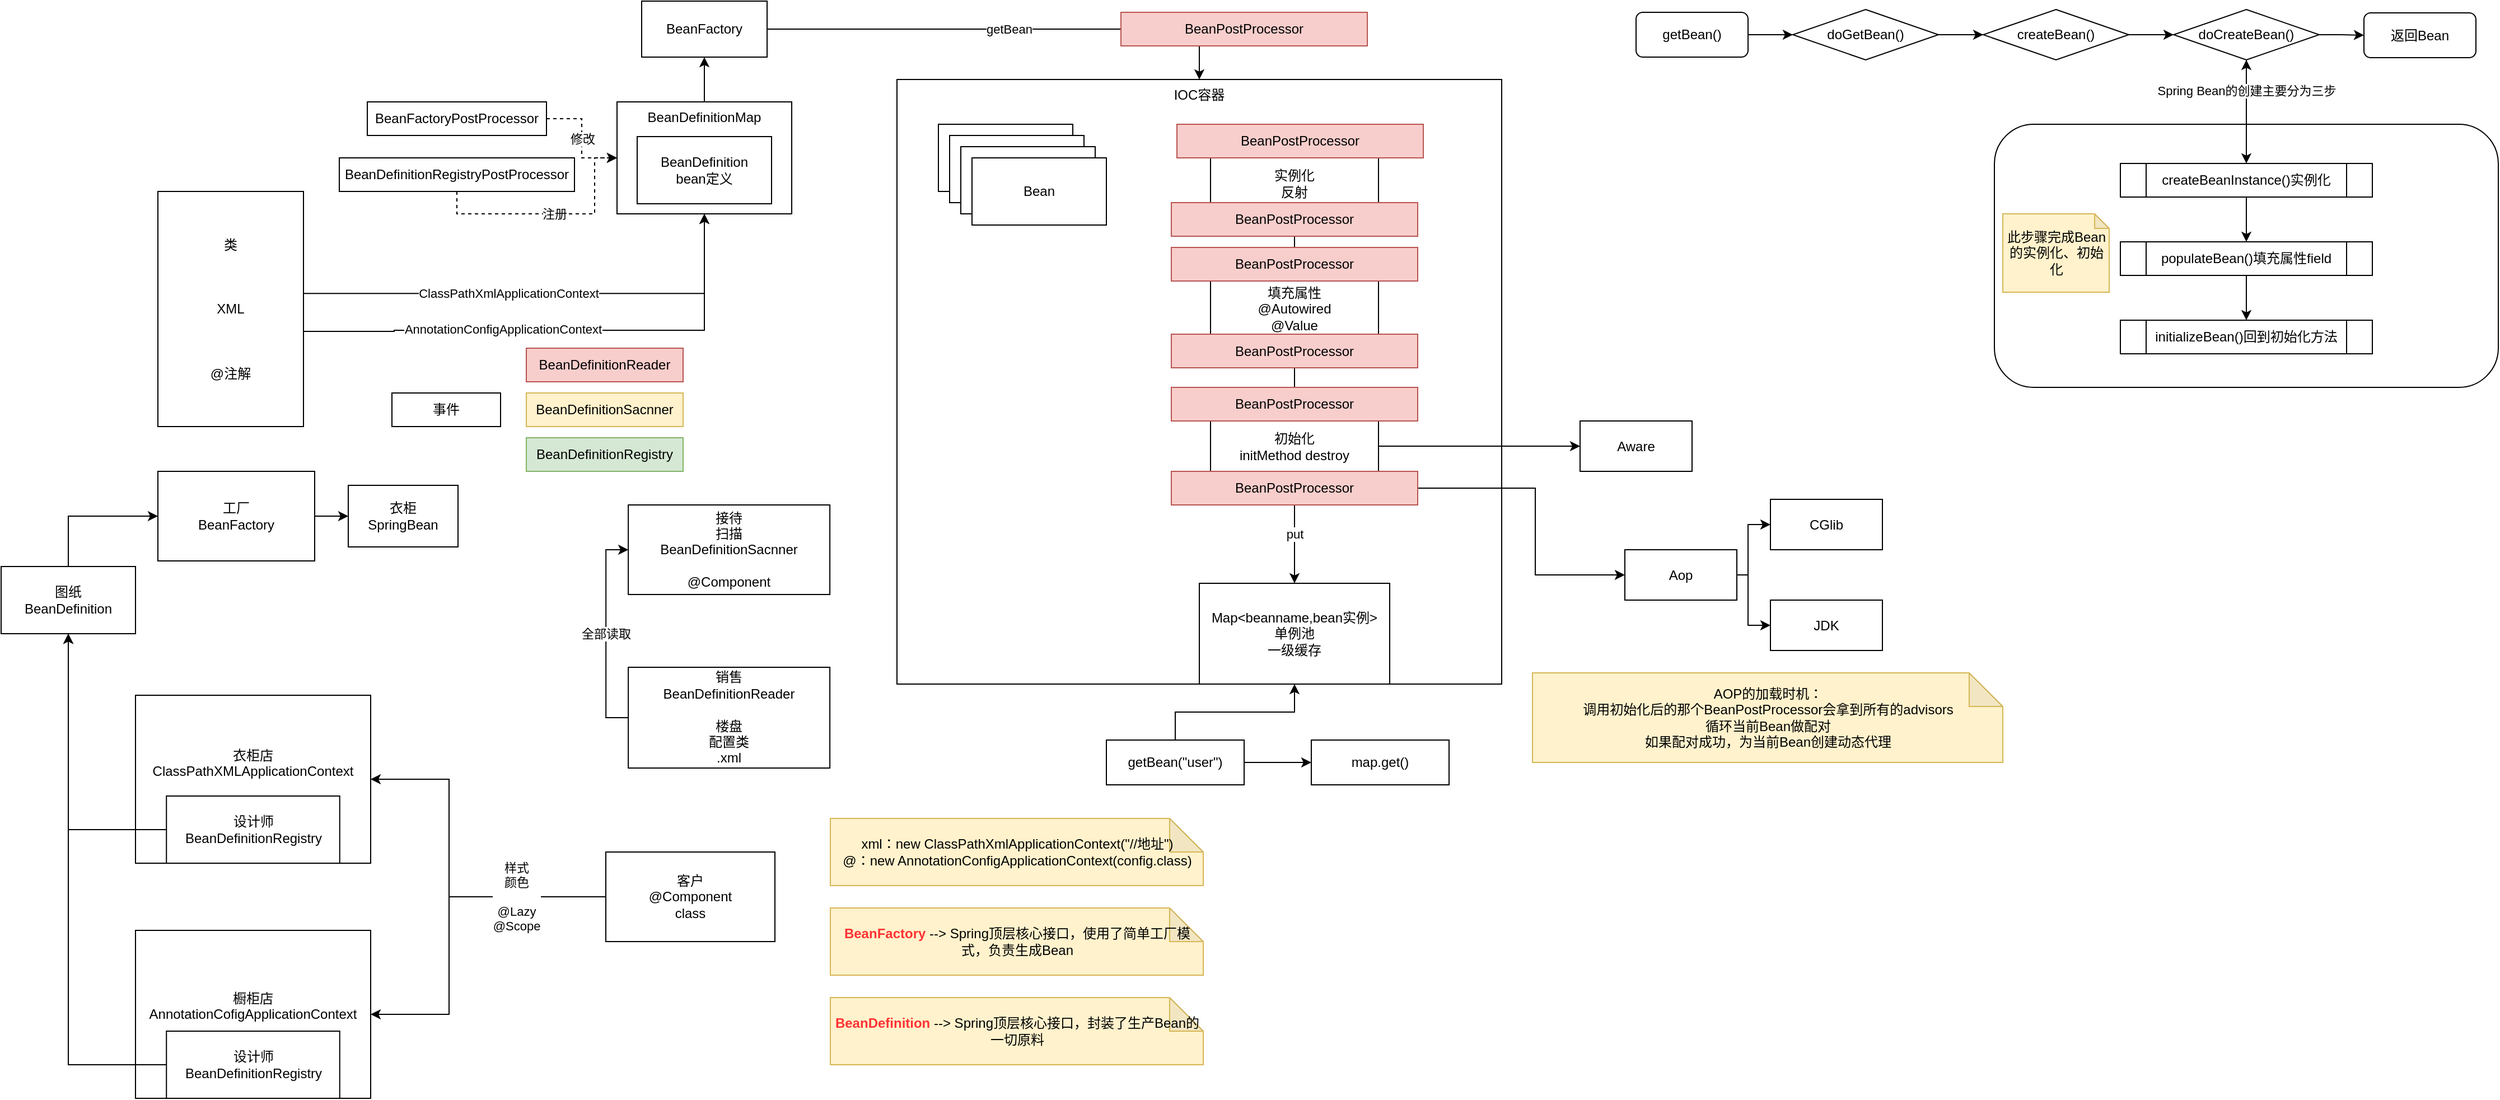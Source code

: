 <mxfile version="20.3.7" type="github" pages="2">
  <diagram id="qvuIZnQiTntRM78g6APV" name="IOC">
    <mxGraphModel dx="1609" dy="875" grid="1" gridSize="10" guides="1" tooltips="1" connect="1" arrows="1" fold="1" page="1" pageScale="1" pageWidth="827" pageHeight="1169" math="0" shadow="0">
      <root>
        <mxCell id="0" />
        <mxCell id="1" parent="0" />
        <mxCell id="NAYr_rOQbvSoPZXkDBpP-18" value="" style="edgeStyle=orthogonalEdgeStyle;rounded=0;orthogonalLoop=1;jettySize=auto;html=1;" parent="1" source="NAYr_rOQbvSoPZXkDBpP-16" target="NAYr_rOQbvSoPZXkDBpP-4" edge="1">
          <mxGeometry relative="1" as="geometry" />
        </mxCell>
        <mxCell id="NAYr_rOQbvSoPZXkDBpP-16" value="" style="rounded=1;whiteSpace=wrap;html=1;" parent="1" vertex="1">
          <mxGeometry x="1770" y="160" width="450" height="235" as="geometry" />
        </mxCell>
        <mxCell id="ud_HsljI-EtgYpYAIuEM-4" value="ClassPathXmlApplicationContext" style="edgeStyle=orthogonalEdgeStyle;rounded=0;orthogonalLoop=1;jettySize=auto;html=1;exitX=0.997;exitY=0.434;exitDx=0;exitDy=0;entryX=0.5;entryY=1;entryDx=0;entryDy=0;exitPerimeter=0;" parent="1" source="ud_HsljI-EtgYpYAIuEM-1" target="ud_HsljI-EtgYpYAIuEM-2" edge="1">
          <mxGeometry x="-0.148" relative="1" as="geometry">
            <mxPoint x="270" y="309.5" as="sourcePoint" />
            <mxPoint x="618" y="202" as="targetPoint" />
            <mxPoint as="offset" />
          </mxGeometry>
        </mxCell>
        <mxCell id="ud_HsljI-EtgYpYAIuEM-1" value="类&lt;br&gt;&lt;br&gt;&lt;br&gt;&lt;br&gt;XML&lt;br&gt;&lt;br&gt;&lt;br&gt;&lt;br&gt;@注解" style="rounded=0;whiteSpace=wrap;html=1;" parent="1" vertex="1">
          <mxGeometry x="130" y="220" width="130" height="210" as="geometry" />
        </mxCell>
        <mxCell id="ud_HsljI-EtgYpYAIuEM-6" value="AnnotationConfigApplicationContext" style="edgeStyle=orthogonalEdgeStyle;rounded=0;orthogonalLoop=1;jettySize=auto;html=1;" parent="1" source="ud_HsljI-EtgYpYAIuEM-1" target="ud_HsljI-EtgYpYAIuEM-2" edge="1">
          <mxGeometry x="-0.228" y="1" relative="1" as="geometry">
            <mxPoint x="320" y="370" as="sourcePoint" />
            <mxPoint x="618" y="214" as="targetPoint" />
            <Array as="points">
              <mxPoint x="341" y="345" />
              <mxPoint x="618" y="344" />
            </Array>
            <mxPoint as="offset" />
          </mxGeometry>
        </mxCell>
        <mxCell id="ud_HsljI-EtgYpYAIuEM-8" value="" style="group" parent="1" vertex="1" connectable="0">
          <mxGeometry x="540" y="140" width="156" height="100" as="geometry" />
        </mxCell>
        <mxCell id="ud_HsljI-EtgYpYAIuEM-2" value="BeanDefinitionMap&lt;br&gt;&lt;br&gt;&lt;br&gt;&lt;br&gt;&lt;br&gt;&lt;br&gt;" style="rounded=0;whiteSpace=wrap;html=1;" parent="ud_HsljI-EtgYpYAIuEM-8" vertex="1">
          <mxGeometry width="156" height="100" as="geometry" />
        </mxCell>
        <mxCell id="ud_HsljI-EtgYpYAIuEM-3" value="BeanDefinition&lt;br&gt;bean定义" style="rounded=0;whiteSpace=wrap;html=1;" parent="ud_HsljI-EtgYpYAIuEM-8" vertex="1">
          <mxGeometry x="18" y="31" width="120" height="60" as="geometry" />
        </mxCell>
        <mxCell id="ud_HsljI-EtgYpYAIuEM-12" value="修改" style="edgeStyle=orthogonalEdgeStyle;rounded=0;orthogonalLoop=1;jettySize=auto;html=1;exitX=1;exitY=0.5;exitDx=0;exitDy=0;dashed=1;" parent="1" source="ud_HsljI-EtgYpYAIuEM-10" target="ud_HsljI-EtgYpYAIuEM-2" edge="1">
          <mxGeometry relative="1" as="geometry" />
        </mxCell>
        <mxCell id="ud_HsljI-EtgYpYAIuEM-10" value="BeanFactoryPostProcessor" style="rounded=0;whiteSpace=wrap;html=1;" parent="1" vertex="1">
          <mxGeometry x="317" y="140" width="160" height="30" as="geometry" />
        </mxCell>
        <mxCell id="ud_HsljI-EtgYpYAIuEM-13" value="注册" style="edgeStyle=orthogonalEdgeStyle;rounded=0;orthogonalLoop=1;jettySize=auto;html=1;exitX=0.5;exitY=1;exitDx=0;exitDy=0;entryX=0;entryY=0.5;entryDx=0;entryDy=0;dashed=1;" parent="1" source="ud_HsljI-EtgYpYAIuEM-11" target="ud_HsljI-EtgYpYAIuEM-2" edge="1">
          <mxGeometry relative="1" as="geometry">
            <Array as="points">
              <mxPoint x="397" y="240" />
              <mxPoint x="520" y="240" />
              <mxPoint x="520" y="190" />
            </Array>
          </mxGeometry>
        </mxCell>
        <mxCell id="ud_HsljI-EtgYpYAIuEM-11" value="BeanDefinitionRegistryPostProcessor" style="rounded=0;whiteSpace=wrap;html=1;" parent="1" vertex="1">
          <mxGeometry x="292" y="190" width="210" height="30" as="geometry" />
        </mxCell>
        <mxCell id="ud_HsljI-EtgYpYAIuEM-18" value="" style="group" parent="1" vertex="1" connectable="0">
          <mxGeometry x="339" y="360" width="260" height="110" as="geometry" />
        </mxCell>
        <mxCell id="ud_HsljI-EtgYpYAIuEM-14" value="BeanDefinitionReader" style="rounded=0;whiteSpace=wrap;html=1;fillColor=#f8cecc;strokeColor=#b85450;" parent="ud_HsljI-EtgYpYAIuEM-18" vertex="1">
          <mxGeometry x="120" width="140" height="30" as="geometry" />
        </mxCell>
        <mxCell id="ud_HsljI-EtgYpYAIuEM-15" value="BeanDefinitionSacnner" style="rounded=0;whiteSpace=wrap;html=1;fillColor=#fff2cc;strokeColor=#d6b656;" parent="ud_HsljI-EtgYpYAIuEM-18" vertex="1">
          <mxGeometry x="120" y="40" width="140" height="30" as="geometry" />
        </mxCell>
        <mxCell id="ud_HsljI-EtgYpYAIuEM-16" value="BeanDefinitionRegistry" style="rounded=0;whiteSpace=wrap;html=1;fillColor=#d5e8d4;strokeColor=#82b366;" parent="ud_HsljI-EtgYpYAIuEM-18" vertex="1">
          <mxGeometry x="120" y="80" width="140" height="30" as="geometry" />
        </mxCell>
        <mxCell id="ud_HsljI-EtgYpYAIuEM-17" value="事件" style="rounded=0;whiteSpace=wrap;html=1;" parent="ud_HsljI-EtgYpYAIuEM-18" vertex="1">
          <mxGeometry y="40" width="97" height="30" as="geometry" />
        </mxCell>
        <mxCell id="ud_HsljI-EtgYpYAIuEM-24" value="getBean" style="edgeStyle=orthogonalEdgeStyle;rounded=0;orthogonalLoop=1;jettySize=auto;html=1;" parent="1" source="ud_HsljI-EtgYpYAIuEM-20" target="ud_HsljI-EtgYpYAIuEM-23" edge="1">
          <mxGeometry relative="1" as="geometry" />
        </mxCell>
        <mxCell id="ud_HsljI-EtgYpYAIuEM-20" value="BeanFactory" style="whiteSpace=wrap;html=1;rounded=0;" parent="1" vertex="1">
          <mxGeometry x="562" y="50" width="112" height="50" as="geometry" />
        </mxCell>
        <mxCell id="ud_HsljI-EtgYpYAIuEM-21" value="" style="edgeStyle=orthogonalEdgeStyle;rounded=0;orthogonalLoop=1;jettySize=auto;html=1;" parent="1" source="ud_HsljI-EtgYpYAIuEM-2" target="ud_HsljI-EtgYpYAIuEM-20" edge="1">
          <mxGeometry relative="1" as="geometry" />
        </mxCell>
        <mxCell id="ud_HsljI-EtgYpYAIuEM-23" value="IOC容器" style="rounded=0;whiteSpace=wrap;html=1;verticalAlign=top;" parent="1" vertex="1">
          <mxGeometry x="790" y="120" width="540" height="540" as="geometry" />
        </mxCell>
        <mxCell id="ud_HsljI-EtgYpYAIuEM-25" value="" style="rounded=0;whiteSpace=wrap;html=1;" parent="1" vertex="1">
          <mxGeometry x="827" y="160" width="120" height="60" as="geometry" />
        </mxCell>
        <mxCell id="ud_HsljI-EtgYpYAIuEM-26" value="" style="rounded=0;whiteSpace=wrap;html=1;" parent="1" vertex="1">
          <mxGeometry x="837" y="170" width="120" height="60" as="geometry" />
        </mxCell>
        <mxCell id="ud_HsljI-EtgYpYAIuEM-27" value="" style="rounded=0;whiteSpace=wrap;html=1;" parent="1" vertex="1">
          <mxGeometry x="847" y="180" width="120" height="60" as="geometry" />
        </mxCell>
        <mxCell id="ud_HsljI-EtgYpYAIuEM-28" value="Bean" style="rounded=0;whiteSpace=wrap;html=1;" parent="1" vertex="1">
          <mxGeometry x="857" y="190" width="120" height="60" as="geometry" />
        </mxCell>
        <mxCell id="ud_HsljI-EtgYpYAIuEM-34" style="edgeStyle=orthogonalEdgeStyle;rounded=0;orthogonalLoop=1;jettySize=auto;html=1;" parent="1" source="ud_HsljI-EtgYpYAIuEM-29" target="ud_HsljI-EtgYpYAIuEM-31" edge="1">
          <mxGeometry relative="1" as="geometry" />
        </mxCell>
        <mxCell id="ud_HsljI-EtgYpYAIuEM-29" value="实例化&lt;br&gt;反射" style="rounded=0;whiteSpace=wrap;html=1;" parent="1" vertex="1">
          <mxGeometry x="1070" y="185" width="150" height="55" as="geometry" />
        </mxCell>
        <mxCell id="ud_HsljI-EtgYpYAIuEM-35" style="edgeStyle=orthogonalEdgeStyle;rounded=0;orthogonalLoop=1;jettySize=auto;html=1;entryX=0.5;entryY=0;entryDx=0;entryDy=0;" parent="1" source="ud_HsljI-EtgYpYAIuEM-31" target="ud_HsljI-EtgYpYAIuEM-32" edge="1">
          <mxGeometry relative="1" as="geometry" />
        </mxCell>
        <mxCell id="ud_HsljI-EtgYpYAIuEM-31" value="填充属性&lt;br&gt;@Autowired&lt;br&gt;@Value" style="rounded=0;whiteSpace=wrap;html=1;" parent="1" vertex="1">
          <mxGeometry x="1070" y="297.5" width="150" height="55" as="geometry" />
        </mxCell>
        <mxCell id="ud_HsljI-EtgYpYAIuEM-36" value="put" style="edgeStyle=orthogonalEdgeStyle;rounded=0;orthogonalLoop=1;jettySize=auto;html=1;entryX=0.5;entryY=0;entryDx=0;entryDy=0;" parent="1" source="ud_HsljI-EtgYpYAIuEM-32" target="ud_HsljI-EtgYpYAIuEM-33" edge="1">
          <mxGeometry x="0.077" relative="1" as="geometry">
            <mxPoint as="offset" />
          </mxGeometry>
        </mxCell>
        <mxCell id="ud_HsljI-EtgYpYAIuEM-47" style="edgeStyle=orthogonalEdgeStyle;rounded=0;orthogonalLoop=1;jettySize=auto;html=1;" parent="1" source="ud_HsljI-EtgYpYAIuEM-32" target="ud_HsljI-EtgYpYAIuEM-46" edge="1">
          <mxGeometry relative="1" as="geometry" />
        </mxCell>
        <mxCell id="ud_HsljI-EtgYpYAIuEM-32" value="初始化&lt;br&gt;initMethod destroy" style="rounded=0;whiteSpace=wrap;html=1;" parent="1" vertex="1">
          <mxGeometry x="1070" y="420" width="150" height="55" as="geometry" />
        </mxCell>
        <mxCell id="ud_HsljI-EtgYpYAIuEM-33" value="Map&amp;lt;beanname,bean实例&amp;gt;&lt;br&gt;单例池&lt;br&gt;一级缓存" style="rounded=0;whiteSpace=wrap;html=1;" parent="1" vertex="1">
          <mxGeometry x="1060" y="570" width="170" height="90" as="geometry" />
        </mxCell>
        <mxCell id="ud_HsljI-EtgYpYAIuEM-37" value="BeanPostProcessor" style="rounded=0;whiteSpace=wrap;html=1;fillColor=#f8cecc;strokeColor=#b85450;" parent="1" vertex="1">
          <mxGeometry x="1040" y="160" width="220" height="30" as="geometry" />
        </mxCell>
        <mxCell id="ud_HsljI-EtgYpYAIuEM-38" value="BeanPostProcessor" style="rounded=0;whiteSpace=wrap;html=1;fillColor=#f8cecc;strokeColor=#b85450;" parent="1" vertex="1">
          <mxGeometry x="990" y="60" width="220" height="30" as="geometry" />
        </mxCell>
        <mxCell id="ud_HsljI-EtgYpYAIuEM-39" value="BeanPostProcessor" style="rounded=0;whiteSpace=wrap;html=1;fillColor=#f8cecc;strokeColor=#b85450;" parent="1" vertex="1">
          <mxGeometry x="1035" y="230" width="220" height="30" as="geometry" />
        </mxCell>
        <mxCell id="ud_HsljI-EtgYpYAIuEM-40" value="BeanPostProcessor" style="rounded=0;whiteSpace=wrap;html=1;fillColor=#f8cecc;strokeColor=#b85450;" parent="1" vertex="1">
          <mxGeometry x="1035" y="270" width="220" height="30" as="geometry" />
        </mxCell>
        <mxCell id="ud_HsljI-EtgYpYAIuEM-41" value="BeanPostProcessor" style="rounded=0;whiteSpace=wrap;html=1;fillColor=#f8cecc;strokeColor=#b85450;" parent="1" vertex="1">
          <mxGeometry x="1035" y="347.5" width="220" height="30" as="geometry" />
        </mxCell>
        <mxCell id="ud_HsljI-EtgYpYAIuEM-42" value="BeanPostProcessor" style="rounded=0;whiteSpace=wrap;html=1;fillColor=#f8cecc;strokeColor=#b85450;" parent="1" vertex="1">
          <mxGeometry x="1035" y="395" width="220" height="30" as="geometry" />
        </mxCell>
        <mxCell id="ud_HsljI-EtgYpYAIuEM-48" style="edgeStyle=orthogonalEdgeStyle;rounded=0;orthogonalLoop=1;jettySize=auto;html=1;entryX=0;entryY=0.5;entryDx=0;entryDy=0;" parent="1" source="ud_HsljI-EtgYpYAIuEM-43" target="ud_HsljI-EtgYpYAIuEM-50" edge="1">
          <mxGeometry relative="1" as="geometry">
            <mxPoint x="1380" y="580" as="targetPoint" />
            <Array as="points">
              <mxPoint x="1360" y="485" />
              <mxPoint x="1360" y="563" />
            </Array>
          </mxGeometry>
        </mxCell>
        <mxCell id="ud_HsljI-EtgYpYAIuEM-43" value="BeanPostProcessor" style="rounded=0;whiteSpace=wrap;html=1;fillColor=#f8cecc;strokeColor=#b85450;" parent="1" vertex="1">
          <mxGeometry x="1035" y="470" width="220" height="30" as="geometry" />
        </mxCell>
        <mxCell id="ud_HsljI-EtgYpYAIuEM-46" value="Aware" style="rounded=0;whiteSpace=wrap;html=1;" parent="1" vertex="1">
          <mxGeometry x="1400" y="425" width="100" height="45" as="geometry" />
        </mxCell>
        <mxCell id="ud_HsljI-EtgYpYAIuEM-54" style="edgeStyle=orthogonalEdgeStyle;rounded=0;orthogonalLoop=1;jettySize=auto;html=1;entryX=0;entryY=0.5;entryDx=0;entryDy=0;" parent="1" source="ud_HsljI-EtgYpYAIuEM-50" target="ud_HsljI-EtgYpYAIuEM-52" edge="1">
          <mxGeometry relative="1" as="geometry">
            <Array as="points">
              <mxPoint x="1550" y="562" />
              <mxPoint x="1550" y="518" />
            </Array>
          </mxGeometry>
        </mxCell>
        <mxCell id="ud_HsljI-EtgYpYAIuEM-55" style="edgeStyle=orthogonalEdgeStyle;rounded=0;orthogonalLoop=1;jettySize=auto;html=1;entryX=0;entryY=0.5;entryDx=0;entryDy=0;" parent="1" source="ud_HsljI-EtgYpYAIuEM-50" target="ud_HsljI-EtgYpYAIuEM-53" edge="1">
          <mxGeometry relative="1" as="geometry">
            <Array as="points">
              <mxPoint x="1550" y="562" />
              <mxPoint x="1550" y="608" />
            </Array>
          </mxGeometry>
        </mxCell>
        <mxCell id="ud_HsljI-EtgYpYAIuEM-50" value="Aop" style="rounded=0;whiteSpace=wrap;html=1;" parent="1" vertex="1">
          <mxGeometry x="1440" y="540" width="100" height="45" as="geometry" />
        </mxCell>
        <mxCell id="ud_HsljI-EtgYpYAIuEM-52" value="CGlib" style="rounded=0;whiteSpace=wrap;html=1;" parent="1" vertex="1">
          <mxGeometry x="1570" y="495" width="100" height="45" as="geometry" />
        </mxCell>
        <mxCell id="ud_HsljI-EtgYpYAIuEM-53" value="JDK" style="rounded=0;whiteSpace=wrap;html=1;" parent="1" vertex="1">
          <mxGeometry x="1570" y="585" width="100" height="45" as="geometry" />
        </mxCell>
        <mxCell id="ud_HsljI-EtgYpYAIuEM-58" style="edgeStyle=orthogonalEdgeStyle;rounded=0;orthogonalLoop=1;jettySize=auto;html=1;" parent="1" source="ud_HsljI-EtgYpYAIuEM-57" target="ud_HsljI-EtgYpYAIuEM-33" edge="1">
          <mxGeometry relative="1" as="geometry" />
        </mxCell>
        <mxCell id="ud_HsljI-EtgYpYAIuEM-59" style="edgeStyle=orthogonalEdgeStyle;rounded=0;orthogonalLoop=1;jettySize=auto;html=1;exitX=1;exitY=0.5;exitDx=0;exitDy=0;" parent="1" source="ud_HsljI-EtgYpYAIuEM-57" target="ud_HsljI-EtgYpYAIuEM-61" edge="1">
          <mxGeometry relative="1" as="geometry">
            <mxPoint x="1140" y="729.8" as="targetPoint" />
          </mxGeometry>
        </mxCell>
        <mxCell id="ud_HsljI-EtgYpYAIuEM-57" value="getBean(&quot;user&quot;)" style="rounded=0;whiteSpace=wrap;html=1;" parent="1" vertex="1">
          <mxGeometry x="977" y="710" width="123" height="40" as="geometry" />
        </mxCell>
        <mxCell id="ud_HsljI-EtgYpYAIuEM-61" value="map.get()" style="rounded=0;whiteSpace=wrap;html=1;" parent="1" vertex="1">
          <mxGeometry x="1160" y="710" width="123" height="40" as="geometry" />
        </mxCell>
        <mxCell id="ud_HsljI-EtgYpYAIuEM-65" value="" style="group" parent="1" vertex="1" connectable="0">
          <mxGeometry x="550.06" y="500" width="180" height="235" as="geometry" />
        </mxCell>
        <mxCell id="ud_HsljI-EtgYpYAIuEM-62" value="接待&lt;br&gt;扫描&lt;br&gt;BeanDefinitionSacnner&lt;br&gt;&lt;br&gt;@Component" style="rounded=0;whiteSpace=wrap;html=1;" parent="ud_HsljI-EtgYpYAIuEM-65" vertex="1">
          <mxGeometry width="180" height="80" as="geometry" />
        </mxCell>
        <mxCell id="ud_HsljI-EtgYpYAIuEM-64" value="全部读取" style="edgeStyle=orthogonalEdgeStyle;rounded=0;orthogonalLoop=1;jettySize=auto;html=1;exitX=0;exitY=0.5;exitDx=0;exitDy=0;entryX=0;entryY=0.5;entryDx=0;entryDy=0;" parent="ud_HsljI-EtgYpYAIuEM-65" source="ud_HsljI-EtgYpYAIuEM-63" target="ud_HsljI-EtgYpYAIuEM-62" edge="1">
          <mxGeometry relative="1" as="geometry" />
        </mxCell>
        <mxCell id="ud_HsljI-EtgYpYAIuEM-63" value="销售&lt;br&gt;BeanDefinitionReader&lt;br&gt;&lt;br&gt;楼盘&lt;br&gt;配置类&lt;br&gt;.xml" style="rounded=0;whiteSpace=wrap;html=1;" parent="ud_HsljI-EtgYpYAIuEM-65" vertex="1">
          <mxGeometry y="145" width="180" height="90" as="geometry" />
        </mxCell>
        <mxCell id="ud_HsljI-EtgYpYAIuEM-71" style="edgeStyle=orthogonalEdgeStyle;rounded=0;orthogonalLoop=1;jettySize=auto;html=1;exitX=0;exitY=0.5;exitDx=0;exitDy=0;entryX=1;entryY=0.5;entryDx=0;entryDy=0;" parent="1" source="ud_HsljI-EtgYpYAIuEM-66" target="ud_HsljI-EtgYpYAIuEM-67" edge="1">
          <mxGeometry relative="1" as="geometry">
            <Array as="points">
              <mxPoint x="390" y="850" />
              <mxPoint x="390" y="745" />
            </Array>
          </mxGeometry>
        </mxCell>
        <mxCell id="ud_HsljI-EtgYpYAIuEM-72" value="样式&lt;br&gt;颜色&lt;br&gt;&lt;br&gt;@Lazy&lt;br&gt;@Scope" style="edgeStyle=orthogonalEdgeStyle;rounded=0;orthogonalLoop=1;jettySize=auto;html=1;exitX=0;exitY=0.5;exitDx=0;exitDy=0;entryX=1;entryY=0.5;entryDx=0;entryDy=0;" parent="1" source="ud_HsljI-EtgYpYAIuEM-66" target="ud_HsljI-EtgYpYAIuEM-69" edge="1">
          <mxGeometry x="-0.492" relative="1" as="geometry">
            <Array as="points">
              <mxPoint x="390" y="850" />
              <mxPoint x="390" y="955" />
            </Array>
            <mxPoint as="offset" />
          </mxGeometry>
        </mxCell>
        <mxCell id="ud_HsljI-EtgYpYAIuEM-66" value="客户&lt;br&gt;@Component&lt;br&gt;class" style="rounded=0;whiteSpace=wrap;html=1;" parent="1" vertex="1">
          <mxGeometry x="530" y="810" width="151" height="80" as="geometry" />
        </mxCell>
        <mxCell id="ud_HsljI-EtgYpYAIuEM-73" value="" style="group" parent="1" vertex="1" connectable="0">
          <mxGeometry x="110" y="670" width="210" height="360" as="geometry" />
        </mxCell>
        <mxCell id="ud_HsljI-EtgYpYAIuEM-67" value="衣柜店&lt;br&gt;ClassPathXMLApplicationContext&lt;br&gt;&lt;br&gt;&lt;br&gt;" style="rounded=0;whiteSpace=wrap;html=1;" parent="ud_HsljI-EtgYpYAIuEM-73" vertex="1">
          <mxGeometry width="210.0" height="150" as="geometry" />
        </mxCell>
        <mxCell id="ud_HsljI-EtgYpYAIuEM-68" value="设计师&lt;br&gt;BeanDefinitionRegistry" style="rounded=0;whiteSpace=wrap;html=1;" parent="ud_HsljI-EtgYpYAIuEM-73" vertex="1">
          <mxGeometry x="27.632" y="90" width="154.737" height="60" as="geometry" />
        </mxCell>
        <mxCell id="ud_HsljI-EtgYpYAIuEM-69" value="橱柜店&lt;br&gt;AnnotationCofigApplicationContext&lt;br&gt;&lt;br&gt;" style="rounded=0;whiteSpace=wrap;html=1;" parent="ud_HsljI-EtgYpYAIuEM-73" vertex="1">
          <mxGeometry y="210" width="210.0" height="150" as="geometry" />
        </mxCell>
        <mxCell id="ud_HsljI-EtgYpYAIuEM-70" value="设计师&lt;br&gt;BeanDefinitionRegistry" style="rounded=0;whiteSpace=wrap;html=1;" parent="ud_HsljI-EtgYpYAIuEM-73" vertex="1">
          <mxGeometry x="27.632" y="300" width="154.737" height="60" as="geometry" />
        </mxCell>
        <mxCell id="ud_HsljI-EtgYpYAIuEM-75" style="edgeStyle=orthogonalEdgeStyle;rounded=0;orthogonalLoop=1;jettySize=auto;html=1;exitX=0;exitY=0.5;exitDx=0;exitDy=0;entryX=0.5;entryY=1;entryDx=0;entryDy=0;" parent="1" source="ud_HsljI-EtgYpYAIuEM-68" target="ud_HsljI-EtgYpYAIuEM-77" edge="1">
          <mxGeometry relative="1" as="geometry">
            <mxPoint x="30" y="610" as="targetPoint" />
          </mxGeometry>
        </mxCell>
        <mxCell id="ud_HsljI-EtgYpYAIuEM-76" style="edgeStyle=orthogonalEdgeStyle;rounded=0;orthogonalLoop=1;jettySize=auto;html=1;exitX=0;exitY=0.5;exitDx=0;exitDy=0;entryX=0.5;entryY=1;entryDx=0;entryDy=0;" parent="1" source="ud_HsljI-EtgYpYAIuEM-70" target="ud_HsljI-EtgYpYAIuEM-77" edge="1">
          <mxGeometry relative="1" as="geometry">
            <mxPoint x="30" y="610" as="targetPoint" />
          </mxGeometry>
        </mxCell>
        <mxCell id="ud_HsljI-EtgYpYAIuEM-82" style="edgeStyle=orthogonalEdgeStyle;rounded=0;orthogonalLoop=1;jettySize=auto;html=1;exitX=0.5;exitY=0;exitDx=0;exitDy=0;entryX=0;entryY=0.5;entryDx=0;entryDy=0;" parent="1" source="ud_HsljI-EtgYpYAIuEM-77" target="ud_HsljI-EtgYpYAIuEM-79" edge="1">
          <mxGeometry relative="1" as="geometry" />
        </mxCell>
        <mxCell id="ud_HsljI-EtgYpYAIuEM-77" value="图纸&lt;br&gt;BeanDefinition" style="rounded=0;whiteSpace=wrap;html=1;" parent="1" vertex="1">
          <mxGeometry x="-10" y="555" width="120" height="60" as="geometry" />
        </mxCell>
        <mxCell id="ud_HsljI-EtgYpYAIuEM-83" style="edgeStyle=orthogonalEdgeStyle;rounded=0;orthogonalLoop=1;jettySize=auto;html=1;exitX=1;exitY=0.5;exitDx=0;exitDy=0;" parent="1" source="ud_HsljI-EtgYpYAIuEM-79" target="ud_HsljI-EtgYpYAIuEM-81" edge="1">
          <mxGeometry relative="1" as="geometry" />
        </mxCell>
        <mxCell id="ud_HsljI-EtgYpYAIuEM-79" value="工厂&lt;br&gt;BeanFactory" style="rounded=0;whiteSpace=wrap;html=1;" parent="1" vertex="1">
          <mxGeometry x="130" y="470" width="140" height="80" as="geometry" />
        </mxCell>
        <mxCell id="ud_HsljI-EtgYpYAIuEM-81" value="衣柜&lt;br&gt;SpringBean" style="rounded=0;whiteSpace=wrap;html=1;" parent="1" vertex="1">
          <mxGeometry x="300" y="482.5" width="98" height="55" as="geometry" />
        </mxCell>
        <mxCell id="ud_HsljI-EtgYpYAIuEM-84" value="xml：new ClassPathXmlApplicationContext(&quot;//地址&quot;)&lt;br&gt;@：new AnnotationConfigApplicationContext(config.class)" style="shape=note;whiteSpace=wrap;html=1;backgroundOutline=1;darkOpacity=0.05;fillColor=#fff2cc;strokeColor=#d6b656;" parent="1" vertex="1">
          <mxGeometry x="730.5" y="780" width="333" height="60" as="geometry" />
        </mxCell>
        <mxCell id="ud_HsljI-EtgYpYAIuEM-85" value="&lt;b&gt;&lt;font color=&quot;#ff3333&quot;&gt;BeanFactory&lt;/font&gt;&lt;/b&gt; --&amp;gt; Spring顶层核心接口，使用了简单工厂模式，负责生成Bean" style="shape=note;whiteSpace=wrap;html=1;backgroundOutline=1;darkOpacity=0.05;fillColor=#fff2cc;strokeColor=#d6b656;" parent="1" vertex="1">
          <mxGeometry x="730.5" y="860" width="333" height="60" as="geometry" />
        </mxCell>
        <mxCell id="ud_HsljI-EtgYpYAIuEM-86" value="&lt;b&gt;&lt;font color=&quot;#ff3333&quot;&gt;BeanDefinition&lt;/font&gt;&lt;/b&gt;&amp;nbsp;--&amp;gt; Spring顶层核心接口，封装了生产Bean的一切原料" style="shape=note;whiteSpace=wrap;html=1;backgroundOutline=1;darkOpacity=0.05;fillColor=#fff2cc;strokeColor=#d6b656;" parent="1" vertex="1">
          <mxGeometry x="730.5" y="940" width="333" height="60" as="geometry" />
        </mxCell>
        <mxCell id="NAYr_rOQbvSoPZXkDBpP-6" style="edgeStyle=orthogonalEdgeStyle;rounded=0;orthogonalLoop=1;jettySize=auto;html=1;" parent="1" source="NAYr_rOQbvSoPZXkDBpP-1" target="NAYr_rOQbvSoPZXkDBpP-2" edge="1">
          <mxGeometry relative="1" as="geometry" />
        </mxCell>
        <mxCell id="NAYr_rOQbvSoPZXkDBpP-1" value="getBean()" style="rounded=1;whiteSpace=wrap;html=1;" parent="1" vertex="1">
          <mxGeometry x="1450" y="60" width="100" height="40" as="geometry" />
        </mxCell>
        <mxCell id="NAYr_rOQbvSoPZXkDBpP-7" style="edgeStyle=orthogonalEdgeStyle;rounded=0;orthogonalLoop=1;jettySize=auto;html=1;" parent="1" source="NAYr_rOQbvSoPZXkDBpP-2" target="NAYr_rOQbvSoPZXkDBpP-3" edge="1">
          <mxGeometry relative="1" as="geometry" />
        </mxCell>
        <mxCell id="NAYr_rOQbvSoPZXkDBpP-2" value="doGetBean()" style="rhombus;whiteSpace=wrap;html=1;" parent="1" vertex="1">
          <mxGeometry x="1590" y="57.5" width="130" height="45" as="geometry" />
        </mxCell>
        <mxCell id="NAYr_rOQbvSoPZXkDBpP-8" style="edgeStyle=orthogonalEdgeStyle;rounded=0;orthogonalLoop=1;jettySize=auto;html=1;entryX=0;entryY=0.5;entryDx=0;entryDy=0;" parent="1" source="NAYr_rOQbvSoPZXkDBpP-3" target="NAYr_rOQbvSoPZXkDBpP-4" edge="1">
          <mxGeometry relative="1" as="geometry" />
        </mxCell>
        <mxCell id="NAYr_rOQbvSoPZXkDBpP-3" value="createBean()" style="rhombus;whiteSpace=wrap;html=1;" parent="1" vertex="1">
          <mxGeometry x="1760" y="57.5" width="130" height="45" as="geometry" />
        </mxCell>
        <mxCell id="NAYr_rOQbvSoPZXkDBpP-9" style="edgeStyle=orthogonalEdgeStyle;rounded=0;orthogonalLoop=1;jettySize=auto;html=1;entryX=0;entryY=0.5;entryDx=0;entryDy=0;" parent="1" source="NAYr_rOQbvSoPZXkDBpP-4" target="NAYr_rOQbvSoPZXkDBpP-5" edge="1">
          <mxGeometry relative="1" as="geometry" />
        </mxCell>
        <mxCell id="NAYr_rOQbvSoPZXkDBpP-13" value="Spring Bean的创建主要分为三步" style="edgeStyle=orthogonalEdgeStyle;rounded=0;orthogonalLoop=1;jettySize=auto;html=1;" parent="1" source="NAYr_rOQbvSoPZXkDBpP-4" target="NAYr_rOQbvSoPZXkDBpP-10" edge="1">
          <mxGeometry x="-0.405" relative="1" as="geometry">
            <mxPoint as="offset" />
          </mxGeometry>
        </mxCell>
        <mxCell id="NAYr_rOQbvSoPZXkDBpP-4" value="doCreateBean()" style="rhombus;whiteSpace=wrap;html=1;" parent="1" vertex="1">
          <mxGeometry x="1930" y="57.5" width="130" height="45" as="geometry" />
        </mxCell>
        <mxCell id="NAYr_rOQbvSoPZXkDBpP-5" value="返回Bean" style="rounded=1;whiteSpace=wrap;html=1;" parent="1" vertex="1">
          <mxGeometry x="2100" y="60.5" width="100" height="40" as="geometry" />
        </mxCell>
        <mxCell id="NAYr_rOQbvSoPZXkDBpP-14" style="edgeStyle=orthogonalEdgeStyle;rounded=0;orthogonalLoop=1;jettySize=auto;html=1;entryX=0.5;entryY=0;entryDx=0;entryDy=0;" parent="1" source="NAYr_rOQbvSoPZXkDBpP-10" target="NAYr_rOQbvSoPZXkDBpP-11" edge="1">
          <mxGeometry relative="1" as="geometry" />
        </mxCell>
        <mxCell id="NAYr_rOQbvSoPZXkDBpP-10" value="createBeanInstance()实例化" style="shape=process;whiteSpace=wrap;html=1;backgroundOutline=1;" parent="1" vertex="1">
          <mxGeometry x="1882.5" y="195" width="225" height="30" as="geometry" />
        </mxCell>
        <mxCell id="NAYr_rOQbvSoPZXkDBpP-15" style="edgeStyle=orthogonalEdgeStyle;rounded=0;orthogonalLoop=1;jettySize=auto;html=1;" parent="1" source="NAYr_rOQbvSoPZXkDBpP-11" target="NAYr_rOQbvSoPZXkDBpP-12" edge="1">
          <mxGeometry relative="1" as="geometry" />
        </mxCell>
        <mxCell id="NAYr_rOQbvSoPZXkDBpP-11" value="populateBean()填充属性field" style="shape=process;whiteSpace=wrap;html=1;backgroundOutline=1;" parent="1" vertex="1">
          <mxGeometry x="1882.5" y="265" width="225" height="30" as="geometry" />
        </mxCell>
        <mxCell id="NAYr_rOQbvSoPZXkDBpP-12" value="initializeBean()回到初始化方法" style="shape=process;whiteSpace=wrap;html=1;backgroundOutline=1;" parent="1" vertex="1">
          <mxGeometry x="1882.5" y="335" width="225" height="30" as="geometry" />
        </mxCell>
        <mxCell id="NAYr_rOQbvSoPZXkDBpP-17" value="此步骤完成Bean的实例化、初始化" style="shape=note;whiteSpace=wrap;html=1;backgroundOutline=1;darkOpacity=0.05;size=13;fillColor=#fff2cc;strokeColor=#d6b656;" parent="1" vertex="1">
          <mxGeometry x="1777.5" y="240" width="95" height="70" as="geometry" />
        </mxCell>
        <mxCell id="MREfT_TlNmzk7hpgMhRm-1" value="AOP的加载时机：&lt;br&gt;调用初始化后的那个BeanPostProcessor会拿到所有的advisors&lt;br&gt;循环当前Bean做配对&lt;br&gt;如果配对成功，为当前Bean创建动态代理" style="shape=note;whiteSpace=wrap;html=1;backgroundOutline=1;darkOpacity=0.05;fillColor=#fff2cc;strokeColor=#d6b656;" vertex="1" parent="1">
          <mxGeometry x="1357.5" y="650" width="420" height="80" as="geometry" />
        </mxCell>
      </root>
    </mxGraphModel>
  </diagram>
  <diagram id="ohbw1QyEMFirUU7Xk6Wy" name="AOP">
    <mxGraphModel dx="6086" dy="5256" grid="1" gridSize="10" guides="1" tooltips="1" connect="1" arrows="1" fold="1" page="1" pageScale="1" pageWidth="827" pageHeight="1169" math="0" shadow="0">
      <root>
        <mxCell id="0" />
        <mxCell id="1" parent="0" />
        <mxCell id="o3ybNgjZMTF1ACStWOu2-195" value="" style="group" vertex="1" connectable="0" parent="1">
          <mxGeometry x="1100" y="-80" width="1610" height="280" as="geometry" />
        </mxCell>
        <mxCell id="o3ybNgjZMTF1ACStWOu2-193" value="" style="rounded=0;whiteSpace=wrap;html=1;fillColor=#dae8fc;strokeColor=#6c8ebf;" vertex="1" parent="o3ybNgjZMTF1ACStWOu2-195">
          <mxGeometry width="1610" height="280" as="geometry" />
        </mxCell>
        <mxCell id="8xaMCN1twDKYoeSOG0iT-24" value="&lt;br&gt;&lt;br&gt;&lt;br&gt;&lt;br&gt;&lt;br&gt;&lt;br&gt;&lt;br&gt;&lt;br&gt;&lt;br&gt;&lt;br&gt;&lt;br&gt;&lt;br&gt;&lt;br&gt;&lt;br&gt;基于@Import注解注册一个Bean的后置处理器" style="shape=note;whiteSpace=wrap;html=1;backgroundOutline=1;darkOpacity=0.05;fillColor=#fff2cc;strokeColor=#d6b656;" vertex="1" parent="o3ybNgjZMTF1ACStWOu2-195">
          <mxGeometry x="671" y="25" width="379" height="235" as="geometry" />
        </mxCell>
        <mxCell id="8xaMCN1twDKYoeSOG0iT-1" value="AOP做了什么？&lt;br&gt;1.找出所有的切面类&lt;br&gt;2.解析出所有的advice并保存&lt;br&gt;3.创建一个动态代理类&lt;br&gt;4.调用被代理类的方法时，找到他所有的增强器，并增强当前方法" style="shape=note;whiteSpace=wrap;html=1;backgroundOutline=1;darkOpacity=0.05;fillColor=#fff2cc;strokeColor=#d6b656;" vertex="1" parent="o3ybNgjZMTF1ACStWOu2-195">
          <mxGeometry x="11" y="95" width="420" height="80" as="geometry" />
        </mxCell>
        <mxCell id="8xaMCN1twDKYoeSOG0iT-3" value="@EnableAspectJAutoProxy" style="rounded=1;whiteSpace=wrap;html=1;" vertex="1" parent="o3ybNgjZMTF1ACStWOu2-195">
          <mxGeometry x="491" y="115" width="180" height="40" as="geometry" />
        </mxCell>
        <mxCell id="8xaMCN1twDKYoeSOG0iT-2" style="edgeStyle=orthogonalEdgeStyle;rounded=0;orthogonalLoop=1;jettySize=auto;html=1;" edge="1" parent="o3ybNgjZMTF1ACStWOu2-195" source="8xaMCN1twDKYoeSOG0iT-1" target="8xaMCN1twDKYoeSOG0iT-3">
          <mxGeometry relative="1" as="geometry">
            <mxPoint x="481" y="135.0" as="targetPoint" />
          </mxGeometry>
        </mxCell>
        <mxCell id="8xaMCN1twDKYoeSOG0iT-5" value="AspectjAutoProxyRegistrar&lt;br&gt;#registerBeanDefinitions" style="rounded=1;whiteSpace=wrap;html=1;" vertex="1" parent="o3ybNgjZMTF1ACStWOu2-195">
          <mxGeometry x="700" y="50" width="180" height="40" as="geometry" />
        </mxCell>
        <mxCell id="8xaMCN1twDKYoeSOG0iT-17" style="edgeStyle=orthogonalEdgeStyle;rounded=0;orthogonalLoop=1;jettySize=auto;html=1;entryX=0;entryY=0.5;entryDx=0;entryDy=0;" edge="1" parent="o3ybNgjZMTF1ACStWOu2-195" source="8xaMCN1twDKYoeSOG0iT-3" target="8xaMCN1twDKYoeSOG0iT-5">
          <mxGeometry relative="1" as="geometry">
            <Array as="points">
              <mxPoint x="680" y="135" />
              <mxPoint x="680" y="70" />
            </Array>
          </mxGeometry>
        </mxCell>
        <mxCell id="8xaMCN1twDKYoeSOG0iT-6" value="AopConfigUtils&lt;br&gt;#registerAspectJAnnotationAutoProxyCreatorIfNecessary" style="rounded=1;whiteSpace=wrap;html=1;" vertex="1" parent="o3ybNgjZMTF1ACStWOu2-195">
          <mxGeometry x="700" y="115" width="340" height="40" as="geometry" />
        </mxCell>
        <mxCell id="8xaMCN1twDKYoeSOG0iT-18" style="edgeStyle=orthogonalEdgeStyle;rounded=0;orthogonalLoop=1;jettySize=auto;html=1;" edge="1" parent="o3ybNgjZMTF1ACStWOu2-195" source="8xaMCN1twDKYoeSOG0iT-3" target="8xaMCN1twDKYoeSOG0iT-6">
          <mxGeometry relative="1" as="geometry" />
        </mxCell>
        <mxCell id="8xaMCN1twDKYoeSOG0iT-7" value="AopConfigUtils&lt;br&gt;#registerOrEscalateApcAsRequired" style="rounded=1;whiteSpace=wrap;html=1;" vertex="1" parent="o3ybNgjZMTF1ACStWOu2-195">
          <mxGeometry x="700" y="175" width="240" height="40" as="geometry" />
        </mxCell>
        <mxCell id="8xaMCN1twDKYoeSOG0iT-19" style="edgeStyle=orthogonalEdgeStyle;rounded=0;orthogonalLoop=1;jettySize=auto;html=1;exitX=1;exitY=0.5;exitDx=0;exitDy=0;" edge="1" parent="o3ybNgjZMTF1ACStWOu2-195" source="8xaMCN1twDKYoeSOG0iT-3" target="8xaMCN1twDKYoeSOG0iT-7">
          <mxGeometry relative="1" as="geometry">
            <Array as="points">
              <mxPoint x="680" y="135" />
              <mxPoint x="680" y="190" />
            </Array>
          </mxGeometry>
        </mxCell>
        <mxCell id="8xaMCN1twDKYoeSOG0iT-8" value="AnnotationAwareAspectJAutoProxyCreator" style="rounded=1;whiteSpace=wrap;html=1;" vertex="1" parent="o3ybNgjZMTF1ACStWOu2-195">
          <mxGeometry x="1080" y="174" width="240" height="40" as="geometry" />
        </mxCell>
        <mxCell id="8xaMCN1twDKYoeSOG0iT-23" style="edgeStyle=orthogonalEdgeStyle;rounded=0;orthogonalLoop=1;jettySize=auto;html=1;entryX=0;entryY=0.5;entryDx=0;entryDy=0;" edge="1" parent="o3ybNgjZMTF1ACStWOu2-195" source="8xaMCN1twDKYoeSOG0iT-7" target="8xaMCN1twDKYoeSOG0iT-8">
          <mxGeometry relative="1" as="geometry" />
        </mxCell>
        <mxCell id="8xaMCN1twDKYoeSOG0iT-9" value="AbstractAutoProxyCreator" style="rounded=1;whiteSpace=wrap;html=1;" vertex="1" parent="o3ybNgjZMTF1ACStWOu2-195">
          <mxGeometry x="1360" y="134" width="240" height="40" as="geometry" />
        </mxCell>
        <mxCell id="8xaMCN1twDKYoeSOG0iT-14" style="edgeStyle=orthogonalEdgeStyle;rounded=0;orthogonalLoop=1;jettySize=auto;html=1;" edge="1" parent="o3ybNgjZMTF1ACStWOu2-195" source="8xaMCN1twDKYoeSOG0iT-8" target="8xaMCN1twDKYoeSOG0iT-9">
          <mxGeometry relative="1" as="geometry" />
        </mxCell>
        <mxCell id="8xaMCN1twDKYoeSOG0iT-20" value="BeanPostProcess的9次调用" style="rounded=1;whiteSpace=wrap;html=1;" vertex="1" parent="o3ybNgjZMTF1ACStWOu2-195">
          <mxGeometry x="1360" y="209" width="240" height="40" as="geometry" />
        </mxCell>
        <mxCell id="8xaMCN1twDKYoeSOG0iT-21" style="edgeStyle=orthogonalEdgeStyle;rounded=0;orthogonalLoop=1;jettySize=auto;html=1;" edge="1" parent="o3ybNgjZMTF1ACStWOu2-195" source="8xaMCN1twDKYoeSOG0iT-8" target="8xaMCN1twDKYoeSOG0iT-20">
          <mxGeometry relative="1" as="geometry" />
        </mxCell>
        <mxCell id="o3ybNgjZMTF1ACStWOu2-207" value="" style="group" vertex="1" connectable="0" parent="1">
          <mxGeometry x="1190" y="260" width="4730" height="1610" as="geometry" />
        </mxCell>
        <mxCell id="o3ybNgjZMTF1ACStWOu2-203" value="" style="group" vertex="1" connectable="0" parent="o3ybNgjZMTF1ACStWOu2-207">
          <mxGeometry x="1038" y="100" width="842" height="450" as="geometry" />
        </mxCell>
        <mxCell id="o3ybNgjZMTF1ACStWOu2-196" value="" style="rounded=0;whiteSpace=wrap;html=1;fillColor=#d5e8d4;strokeColor=none;" vertex="1" parent="o3ybNgjZMTF1ACStWOu2-203">
          <mxGeometry width="842" height="450" as="geometry" />
        </mxCell>
        <mxCell id="8xaMCN1twDKYoeSOG0iT-34" value="1. 判断advisedBeans是否解析过；&lt;br&gt;（this.advisedBeans.put(cacheKey,Boolean.FALSE)）&lt;br&gt;2.isInfrastructureClass&lt;br&gt;(当前Bean是否为Advice/Pointcut/advisor/AopInfrastructureBean)&lt;br&gt;3.是否需要跳过解析&lt;br&gt;#shouldSkip&lt;br&gt;4.findCandidateAdvisors&lt;br&gt;(寻找候选的增强)" style="whiteSpace=wrap;html=1;" vertex="1" parent="o3ybNgjZMTF1ACStWOu2-203">
          <mxGeometry x="27" y="30" width="290" height="160" as="geometry" />
        </mxCell>
        <mxCell id="8xaMCN1twDKYoeSOG0iT-36" value="findCandidateAdvisors" style="rounded=1;whiteSpace=wrap;html=1;" vertex="1" parent="o3ybNgjZMTF1ACStWOu2-203">
          <mxGeometry x="93" y="260" width="160" height="35" as="geometry" />
        </mxCell>
        <mxCell id="8xaMCN1twDKYoeSOG0iT-37" style="edgeStyle=orthogonalEdgeStyle;rounded=0;orthogonalLoop=1;jettySize=auto;html=1;" edge="1" parent="o3ybNgjZMTF1ACStWOu2-203" source="8xaMCN1twDKYoeSOG0iT-34" target="8xaMCN1twDKYoeSOG0iT-36">
          <mxGeometry relative="1" as="geometry" />
        </mxCell>
        <mxCell id="8xaMCN1twDKYoeSOG0iT-38" value="super.findCandidateAdvisors()" style="rounded=1;whiteSpace=wrap;html=1;" vertex="1" parent="o3ybNgjZMTF1ACStWOu2-203">
          <mxGeometry x="292" y="225" width="170" height="35" as="geometry" />
        </mxCell>
        <mxCell id="8xaMCN1twDKYoeSOG0iT-40" style="edgeStyle=orthogonalEdgeStyle;rounded=0;orthogonalLoop=1;jettySize=auto;html=1;entryX=0;entryY=0.5;entryDx=0;entryDy=0;" edge="1" parent="o3ybNgjZMTF1ACStWOu2-203" source="8xaMCN1twDKYoeSOG0iT-36" target="8xaMCN1twDKYoeSOG0iT-38">
          <mxGeometry relative="1" as="geometry">
            <Array as="points">
              <mxPoint x="272" y="277" />
              <mxPoint x="272" y="243" />
            </Array>
          </mxGeometry>
        </mxCell>
        <mxCell id="8xaMCN1twDKYoeSOG0iT-39" value="buildAspectJAdvisors&lt;br&gt;（3.@AspectJ注解驱动的切面）" style="rounded=1;whiteSpace=wrap;html=1;" vertex="1" parent="o3ybNgjZMTF1ACStWOu2-203">
          <mxGeometry x="292" y="290" width="200" height="35" as="geometry" />
        </mxCell>
        <mxCell id="8xaMCN1twDKYoeSOG0iT-41" style="edgeStyle=orthogonalEdgeStyle;rounded=0;orthogonalLoop=1;jettySize=auto;html=1;entryX=0;entryY=0.5;entryDx=0;entryDy=0;" edge="1" parent="o3ybNgjZMTF1ACStWOu2-203" source="8xaMCN1twDKYoeSOG0iT-36" target="8xaMCN1twDKYoeSOG0iT-39">
          <mxGeometry relative="1" as="geometry">
            <Array as="points">
              <mxPoint x="272" y="277" />
              <mxPoint x="272" y="307" />
            </Array>
          </mxGeometry>
        </mxCell>
        <mxCell id="o3ybNgjZMTF1ACStWOu2-1" value="spring AOP的四种实现方式：&lt;br&gt;1.基于传统接口的实现&lt;br&gt;2.纯POJO切面（XML）&lt;br&gt;3.@ASpectj注解驱动的切面&lt;br&gt;4.注入式AspectJ切面（AspectJ框架实现，与spring无关）" style="shape=note;whiteSpace=wrap;html=1;backgroundOutline=1;darkOpacity=0.05;fillColor=#fff2cc;strokeColor=#d6b656;" vertex="1" parent="o3ybNgjZMTF1ACStWOu2-203">
          <mxGeometry x="452" y="120" width="340" height="80" as="geometry" />
        </mxCell>
        <mxCell id="o3ybNgjZMTF1ACStWOu2-2" style="edgeStyle=orthogonalEdgeStyle;rounded=0;orthogonalLoop=1;jettySize=auto;html=1;entryX=0;entryY=0.5;entryDx=0;entryDy=0;entryPerimeter=0;exitX=0.5;exitY=0;exitDx=0;exitDy=0;dashed=1;" edge="1" parent="o3ybNgjZMTF1ACStWOu2-203" source="8xaMCN1twDKYoeSOG0iT-38" target="o3ybNgjZMTF1ACStWOu2-1">
          <mxGeometry relative="1" as="geometry" />
        </mxCell>
        <mxCell id="o3ybNgjZMTF1ACStWOu2-4" value="事务" style="rounded=1;whiteSpace=wrap;html=1;fillColor=#f8cecc;strokeColor=#b85450;" vertex="1" parent="o3ybNgjZMTF1ACStWOu2-203">
          <mxGeometry x="522" y="223.75" width="120" height="37.5" as="geometry" />
        </mxCell>
        <mxCell id="o3ybNgjZMTF1ACStWOu2-3" style="edgeStyle=orthogonalEdgeStyle;rounded=0;orthogonalLoop=1;jettySize=auto;html=1;entryX=0;entryY=0.5;entryDx=0;entryDy=0;" edge="1" parent="o3ybNgjZMTF1ACStWOu2-203" source="8xaMCN1twDKYoeSOG0iT-38" target="o3ybNgjZMTF1ACStWOu2-4">
          <mxGeometry relative="1" as="geometry">
            <mxPoint x="522" y="242.5" as="targetPoint" />
          </mxGeometry>
        </mxCell>
        <mxCell id="o3ybNgjZMTF1ACStWOu2-6" value="@Aspect" style="rounded=1;whiteSpace=wrap;html=1;" vertex="1" parent="o3ybNgjZMTF1ACStWOu2-203">
          <mxGeometry x="537" y="290" width="170" height="35" as="geometry" />
        </mxCell>
        <mxCell id="o3ybNgjZMTF1ACStWOu2-7" style="edgeStyle=orthogonalEdgeStyle;rounded=0;orthogonalLoop=1;jettySize=auto;html=1;" edge="1" parent="o3ybNgjZMTF1ACStWOu2-203" source="8xaMCN1twDKYoeSOG0iT-39" target="o3ybNgjZMTF1ACStWOu2-6">
          <mxGeometry relative="1" as="geometry" />
        </mxCell>
        <mxCell id="o3ybNgjZMTF1ACStWOu2-8" value="是否被解析" style="rhombus;whiteSpace=wrap;html=1;" vertex="1" parent="o3ybNgjZMTF1ACStWOu2-203">
          <mxGeometry x="558.25" y="360" width="127.5" height="40" as="geometry" />
        </mxCell>
        <mxCell id="o3ybNgjZMTF1ACStWOu2-9" style="edgeStyle=orthogonalEdgeStyle;rounded=0;orthogonalLoop=1;jettySize=auto;html=1;" edge="1" parent="o3ybNgjZMTF1ACStWOu2-203" source="o3ybNgjZMTF1ACStWOu2-6" target="o3ybNgjZMTF1ACStWOu2-8">
          <mxGeometry relative="1" as="geometry" />
        </mxCell>
        <mxCell id="o3ybNgjZMTF1ACStWOu2-202" value="" style="group" vertex="1" connectable="0" parent="o3ybNgjZMTF1ACStWOu2-207">
          <mxGeometry width="1350" height="100" as="geometry" />
        </mxCell>
        <mxCell id="o3ybNgjZMTF1ACStWOu2-194" value="" style="rounded=0;whiteSpace=wrap;html=1;fillColor=#d5e8d4;strokeColor=none;" vertex="1" parent="o3ybNgjZMTF1ACStWOu2-202">
          <mxGeometry width="1350" height="100" as="geometry" />
        </mxCell>
        <mxCell id="8xaMCN1twDKYoeSOG0iT-27" value="&lt;b&gt;AbstractAutowireCapableBeanFactory&lt;/b&gt;&lt;br&gt;#createBean" style="rounded=1;whiteSpace=wrap;html=1;fillColor=#f8cecc;strokeColor=#b85450;" vertex="1" parent="o3ybNgjZMTF1ACStWOu2-202">
          <mxGeometry x="280" y="20" width="240" height="60" as="geometry" />
        </mxCell>
        <mxCell id="8xaMCN1twDKYoeSOG0iT-28" value="&lt;b&gt;AbstractAutowireCapableBeanFactory&lt;/b&gt;&lt;br&gt;#applyBeanPostProcessorBeforeInstantiation" style="rounded=1;whiteSpace=wrap;html=1;" vertex="1" parent="o3ybNgjZMTF1ACStWOu2-202">
          <mxGeometry x="550" y="20" width="240" height="60" as="geometry" />
        </mxCell>
        <mxCell id="8xaMCN1twDKYoeSOG0iT-31" style="edgeStyle=orthogonalEdgeStyle;rounded=0;orthogonalLoop=1;jettySize=auto;html=1;dashed=1;" edge="1" parent="o3ybNgjZMTF1ACStWOu2-202" source="8xaMCN1twDKYoeSOG0iT-27" target="8xaMCN1twDKYoeSOG0iT-28">
          <mxGeometry relative="1" as="geometry" />
        </mxCell>
        <mxCell id="8xaMCN1twDKYoeSOG0iT-29" value="resolveBeforeInstantiation&lt;br&gt;InstantiationAwareBeanPostProcessor&lt;br&gt;#postProcessBeforeInstantiation" style="rounded=1;whiteSpace=wrap;html=1;" vertex="1" parent="o3ybNgjZMTF1ACStWOu2-202">
          <mxGeometry x="820" y="20" width="240" height="60" as="geometry" />
        </mxCell>
        <mxCell id="8xaMCN1twDKYoeSOG0iT-32" style="edgeStyle=orthogonalEdgeStyle;rounded=0;orthogonalLoop=1;jettySize=auto;html=1;dashed=1;" edge="1" parent="o3ybNgjZMTF1ACStWOu2-202" source="8xaMCN1twDKYoeSOG0iT-28" target="8xaMCN1twDKYoeSOG0iT-29">
          <mxGeometry relative="1" as="geometry" />
        </mxCell>
        <mxCell id="8xaMCN1twDKYoeSOG0iT-30" value="AbstactAutoProxyCreator#&lt;br&gt;postProcessBeforeInstantiation" style="rounded=1;whiteSpace=wrap;html=1;" vertex="1" parent="o3ybNgjZMTF1ACStWOu2-202">
          <mxGeometry x="1090" y="20" width="240" height="60" as="geometry" />
        </mxCell>
        <mxCell id="8xaMCN1twDKYoeSOG0iT-33" style="edgeStyle=orthogonalEdgeStyle;rounded=0;orthogonalLoop=1;jettySize=auto;html=1;dashed=1;" edge="1" parent="o3ybNgjZMTF1ACStWOu2-202" source="8xaMCN1twDKYoeSOG0iT-29" target="8xaMCN1twDKYoeSOG0iT-30">
          <mxGeometry relative="1" as="geometry" />
        </mxCell>
        <mxCell id="o3ybNgjZMTF1ACStWOu2-112" style="edgeStyle=orthogonalEdgeStyle;rounded=0;orthogonalLoop=1;jettySize=auto;html=1;" edge="1" parent="o3ybNgjZMTF1ACStWOu2-202" source="o3ybNgjZMTF1ACStWOu2-111" target="8xaMCN1twDKYoeSOG0iT-27">
          <mxGeometry relative="1" as="geometry" />
        </mxCell>
        <mxCell id="o3ybNgjZMTF1ACStWOu2-111" value="解析切面（缓存通知）&lt;br&gt;AbstractAutowireCapableBeanFactory&lt;br&gt;#resolveBeforeInstantiation" style="rounded=1;whiteSpace=wrap;html=1;" vertex="1" parent="o3ybNgjZMTF1ACStWOu2-202">
          <mxGeometry x="10" y="20" width="240" height="60" as="geometry" />
        </mxCell>
        <mxCell id="o3ybNgjZMTF1ACStWOu2-204" value="" style="group" vertex="1" connectable="0" parent="o3ybNgjZMTF1ACStWOu2-207">
          <mxGeometry x="1518" y="550" width="1152" height="420" as="geometry" />
        </mxCell>
        <mxCell id="o3ybNgjZMTF1ACStWOu2-197" value="" style="rounded=0;whiteSpace=wrap;html=1;fillColor=#d5e8d4;strokeColor=none;" vertex="1" parent="o3ybNgjZMTF1ACStWOu2-204">
          <mxGeometry width="852" height="420" as="geometry" />
        </mxCell>
        <mxCell id="o3ybNgjZMTF1ACStWOu2-198" value="" style="rounded=0;whiteSpace=wrap;html=1;fillColor=#d5e8d4;strokeColor=none;" vertex="1" parent="o3ybNgjZMTF1ACStWOu2-204">
          <mxGeometry x="852" y="210" width="300" height="210" as="geometry" />
        </mxCell>
        <mxCell id="o3ybNgjZMTF1ACStWOu2-26" value="for(beanNames)&amp;nbsp; &amp;nbsp; &amp;nbsp; &amp;nbsp; &amp;nbsp; &amp;nbsp; &amp;nbsp; &amp;nbsp; &amp;nbsp; &amp;nbsp; &amp;nbsp; &amp;nbsp; &amp;nbsp; &amp;nbsp; &amp;nbsp;" style="rounded=0;whiteSpace=wrap;html=1;verticalAlign=top;" vertex="1" parent="o3ybNgjZMTF1ACStWOu2-204">
          <mxGeometry x="47" y="10" width="190" height="390" as="geometry" />
        </mxCell>
        <mxCell id="o3ybNgjZMTF1ACStWOu2-10" value="从容器中获得所有类型为Object的BeanNeam" style="whiteSpace=wrap;html=1;" vertex="1" parent="o3ybNgjZMTF1ACStWOu2-204">
          <mxGeometry x="82" y="40" width="120" height="50" as="geometry" />
        </mxCell>
        <mxCell id="o3ybNgjZMTF1ACStWOu2-12" value="&lt;pre style=&quot;background-color:#2b2b2b;color:#a9b7c6;font-family:&#39;JetBrains Mono&#39;,monospace;font-size:9.8pt;&quot;&gt;String[] beanNames = BeanFactoryUtils.&lt;span style=&quot;font-style:italic;&quot;&gt;beanNamesForTypeIncludingAncestors&lt;/span&gt;(&lt;br&gt;      &lt;span style=&quot;color:#cc7832;&quot;&gt;this&lt;/span&gt;.&lt;span style=&quot;color:#9876aa;&quot;&gt;beanFactory&lt;/span&gt;&lt;span style=&quot;color:#cc7832;&quot;&gt;, &lt;/span&gt;Object.&lt;span style=&quot;color:#cc7832;&quot;&gt;class, true, false&lt;/span&gt;)&lt;span style=&quot;color:#cc7832;&quot;&gt;;&lt;/span&gt;&lt;/pre&gt;" style="whiteSpace=wrap;html=1;strokeColor=none;" vertex="1" parent="o3ybNgjZMTF1ACStWOu2-204">
          <mxGeometry x="282" y="37" width="480" height="55" as="geometry" />
        </mxCell>
        <mxCell id="o3ybNgjZMTF1ACStWOu2-13" value="" style="edgeStyle=orthogonalEdgeStyle;rounded=0;orthogonalLoop=1;jettySize=auto;html=1;" edge="1" parent="o3ybNgjZMTF1ACStWOu2-204" source="o3ybNgjZMTF1ACStWOu2-10" target="o3ybNgjZMTF1ACStWOu2-12">
          <mxGeometry relative="1" as="geometry" />
        </mxCell>
        <mxCell id="o3ybNgjZMTF1ACStWOu2-14" value="遍历所有beanName，解析出被@Aspect标记的类" style="whiteSpace=wrap;html=1;" vertex="1" parent="o3ybNgjZMTF1ACStWOu2-204">
          <mxGeometry x="82" y="130" width="120" height="60" as="geometry" />
        </mxCell>
        <mxCell id="o3ybNgjZMTF1ACStWOu2-15" value="" style="edgeStyle=orthogonalEdgeStyle;rounded=0;orthogonalLoop=1;jettySize=auto;html=1;" edge="1" parent="o3ybNgjZMTF1ACStWOu2-204" source="o3ybNgjZMTF1ACStWOu2-10" target="o3ybNgjZMTF1ACStWOu2-14">
          <mxGeometry relative="1" as="geometry" />
        </mxCell>
        <mxCell id="o3ybNgjZMTF1ACStWOu2-16" value="&lt;pre style=&quot;background-color:#2b2b2b;color:#a9b7c6;font-family:&#39;JetBrains Mono&#39;,monospace;font-size:9.8pt;&quot;&gt;&lt;span style=&quot;color:#cc7832;&quot;&gt;if &lt;/span&gt;(&lt;span style=&quot;color:#cc7832;&quot;&gt;this&lt;/span&gt;.&lt;span style=&quot;color:#9876aa;&quot;&gt;advisorFactory&lt;/span&gt;.isAspect(beanType)) {&lt;/pre&gt;" style="whiteSpace=wrap;html=1;strokeColor=none;" vertex="1" parent="o3ybNgjZMTF1ACStWOu2-204">
          <mxGeometry x="282" y="145" width="300" height="30" as="geometry" />
        </mxCell>
        <mxCell id="o3ybNgjZMTF1ACStWOu2-17" style="edgeStyle=orthogonalEdgeStyle;rounded=0;orthogonalLoop=1;jettySize=auto;html=1;" edge="1" parent="o3ybNgjZMTF1ACStWOu2-204" source="o3ybNgjZMTF1ACStWOu2-14" target="o3ybNgjZMTF1ACStWOu2-16">
          <mxGeometry relative="1" as="geometry" />
        </mxCell>
        <mxCell id="o3ybNgjZMTF1ACStWOu2-18" value="提取Aspect类中所有的Advice方法" style="whiteSpace=wrap;html=1;" vertex="1" parent="o3ybNgjZMTF1ACStWOu2-204">
          <mxGeometry x="82" y="230" width="120" height="60" as="geometry" />
        </mxCell>
        <mxCell id="o3ybNgjZMTF1ACStWOu2-19" value="" style="edgeStyle=orthogonalEdgeStyle;rounded=0;orthogonalLoop=1;jettySize=auto;html=1;" edge="1" parent="o3ybNgjZMTF1ACStWOu2-204" source="o3ybNgjZMTF1ACStWOu2-14" target="o3ybNgjZMTF1ACStWOu2-18">
          <mxGeometry relative="1" as="geometry" />
        </mxCell>
        <mxCell id="o3ybNgjZMTF1ACStWOu2-20" value="&lt;pre style=&quot;background-color:#2b2b2b;color:#a9b7c6;font-family:&#39;JetBrains Mono&#39;,monospace;font-size:9.8pt;&quot;&gt;List&amp;lt;Advisor&amp;gt; classAdvisors = &lt;span style=&quot;color:#cc7832;&quot;&gt;this&lt;/span&gt;.&lt;span style=&quot;color:#9876aa;&quot;&gt;advisorFactory&lt;/span&gt;.getAdvisors(factory)&lt;span style=&quot;color:#cc7832;&quot;&gt;;&lt;/span&gt;&lt;/pre&gt;" style="whiteSpace=wrap;html=1;strokeColor=none;" vertex="1" parent="o3ybNgjZMTF1ACStWOu2-204">
          <mxGeometry x="252" y="245" width="460" height="30" as="geometry" />
        </mxCell>
        <mxCell id="o3ybNgjZMTF1ACStWOu2-21" value="" style="edgeStyle=orthogonalEdgeStyle;rounded=0;orthogonalLoop=1;jettySize=auto;html=1;" edge="1" parent="o3ybNgjZMTF1ACStWOu2-204" source="o3ybNgjZMTF1ACStWOu2-18" target="o3ybNgjZMTF1ACStWOu2-20">
          <mxGeometry relative="1" as="geometry" />
        </mxCell>
        <mxCell id="o3ybNgjZMTF1ACStWOu2-22" value="将提取的结果加入缓存中" style="whiteSpace=wrap;html=1;" vertex="1" parent="o3ybNgjZMTF1ACStWOu2-204">
          <mxGeometry x="82" y="330" width="120" height="60" as="geometry" />
        </mxCell>
        <mxCell id="o3ybNgjZMTF1ACStWOu2-23" value="" style="edgeStyle=orthogonalEdgeStyle;rounded=0;orthogonalLoop=1;jettySize=auto;html=1;" edge="1" parent="o3ybNgjZMTF1ACStWOu2-204" source="o3ybNgjZMTF1ACStWOu2-18" target="o3ybNgjZMTF1ACStWOu2-22">
          <mxGeometry relative="1" as="geometry" />
        </mxCell>
        <mxCell id="o3ybNgjZMTF1ACStWOu2-24" value="&lt;pre style=&quot;background-color:#2b2b2b;color:#a9b7c6;font-family:&#39;JetBrains Mono&#39;,monospace;font-size:9.8pt;&quot;&gt;&lt;pre style=&quot;font-family: &amp;quot;JetBrains Mono&amp;quot;, monospace; font-size: 9.8pt;&quot;&gt;&lt;span style=&quot;color:#cc7832;&quot;&gt;this&lt;/span&gt;.&lt;span style=&quot;color:#9876aa;&quot;&gt;aspectFactoryCache&lt;/span&gt;.put(beanName&lt;span style=&quot;color:#cc7832;&quot;&gt;, &lt;/span&gt;factory)&lt;span style=&quot;color:#cc7832;&quot;&gt;;&lt;/span&gt;&lt;/pre&gt;&lt;/pre&gt;" style="whiteSpace=wrap;html=1;strokeColor=none;" vertex="1" parent="o3ybNgjZMTF1ACStWOu2-204">
          <mxGeometry x="252" y="345" width="310" height="30" as="geometry" />
        </mxCell>
        <mxCell id="o3ybNgjZMTF1ACStWOu2-25" style="edgeStyle=orthogonalEdgeStyle;rounded=0;orthogonalLoop=1;jettySize=auto;html=1;" edge="1" parent="o3ybNgjZMTF1ACStWOu2-204" source="o3ybNgjZMTF1ACStWOu2-22" target="o3ybNgjZMTF1ACStWOu2-24">
          <mxGeometry relative="1" as="geometry" />
        </mxCell>
        <mxCell id="o3ybNgjZMTF1ACStWOu2-29" value="排除带有@Pointcut的方法" style="rounded=1;whiteSpace=wrap;html=1;" vertex="1" parent="o3ybNgjZMTF1ACStWOu2-204">
          <mxGeometry x="742" y="230" width="100" height="60" as="geometry" />
        </mxCell>
        <mxCell id="o3ybNgjZMTF1ACStWOu2-31" style="edgeStyle=orthogonalEdgeStyle;rounded=0;orthogonalLoop=1;jettySize=auto;html=1;" edge="1" parent="o3ybNgjZMTF1ACStWOu2-204" source="o3ybNgjZMTF1ACStWOu2-20" target="o3ybNgjZMTF1ACStWOu2-29">
          <mxGeometry relative="1" as="geometry" />
        </mxCell>
        <mxCell id="o3ybNgjZMTF1ACStWOu2-32" value="将advice/pointcut等信息解析到Advisor中" style="rounded=1;whiteSpace=wrap;html=1;" vertex="1" parent="o3ybNgjZMTF1ACStWOu2-204">
          <mxGeometry x="872" y="230" width="120" height="60" as="geometry" />
        </mxCell>
        <mxCell id="o3ybNgjZMTF1ACStWOu2-33" style="edgeStyle=orthogonalEdgeStyle;rounded=0;orthogonalLoop=1;jettySize=auto;html=1;" edge="1" parent="o3ybNgjZMTF1ACStWOu2-204" source="o3ybNgjZMTF1ACStWOu2-29" target="o3ybNgjZMTF1ACStWOu2-32">
          <mxGeometry relative="1" as="geometry" />
        </mxCell>
        <mxCell id="o3ybNgjZMTF1ACStWOu2-34" value="&lt;pre style=&quot;background-color:#2b2b2b;color:#a9b7c6;font-family:&#39;JetBrains Mono&#39;,monospace;font-size:9.8pt;&quot;&gt;&lt;span style=&quot;color:#cc7832;&quot;&gt;if &lt;/span&gt;(AnnotationUtils.&lt;span style=&quot;font-style:italic;&quot;&gt;getAnnotation&lt;/span&gt;(method&lt;span style=&quot;color:#cc7832;&quot;&gt;, &lt;/span&gt;&lt;span style=&quot;color:#bbb529;&quot;&gt;Pointcut&lt;/span&gt;.&lt;span style=&quot;color:#cc7832;&quot;&gt;class&lt;/span&gt;) == &lt;span style=&quot;color:#cc7832;&quot;&gt;null&lt;/span&gt;) {&lt;br&gt;   &lt;span style=&quot;color:#b389c5;&quot;&gt;methods&lt;/span&gt;.add(method)&lt;span style=&quot;color:#cc7832;&quot;&gt;;&lt;br&gt;&lt;/span&gt;}&lt;/pre&gt;" style="rounded=0;whiteSpace=wrap;html=1;" vertex="1" parent="o3ybNgjZMTF1ACStWOu2-204">
          <mxGeometry x="692" y="359" width="440" height="51" as="geometry" />
        </mxCell>
        <mxCell id="o3ybNgjZMTF1ACStWOu2-35" style="edgeStyle=orthogonalEdgeStyle;rounded=0;orthogonalLoop=1;jettySize=auto;html=1;" edge="1" parent="o3ybNgjZMTF1ACStWOu2-204" source="o3ybNgjZMTF1ACStWOu2-29" target="o3ybNgjZMTF1ACStWOu2-34">
          <mxGeometry relative="1" as="geometry" />
        </mxCell>
        <mxCell id="o3ybNgjZMTF1ACStWOu2-205" value="" style="group" vertex="1" connectable="0" parent="o3ybNgjZMTF1ACStWOu2-207">
          <mxGeometry x="2560" y="820" width="1190" height="330" as="geometry" />
        </mxCell>
        <mxCell id="o3ybNgjZMTF1ACStWOu2-199" value="" style="rounded=0;whiteSpace=wrap;html=1;fillColor=#d5e8d4;strokeColor=none;" vertex="1" parent="o3ybNgjZMTF1ACStWOu2-205">
          <mxGeometry x="110" width="1080" height="330" as="geometry" />
        </mxCell>
        <mxCell id="o3ybNgjZMTF1ACStWOu2-50" value="" style="group" vertex="1" connectable="0" parent="o3ybNgjZMTF1ACStWOu2-205">
          <mxGeometry x="230" y="120" width="540" height="190" as="geometry" />
        </mxCell>
        <mxCell id="o3ybNgjZMTF1ACStWOu2-46" value="&lt;pre style=&quot;background-color:#2b2b2b;color:#a9b7c6;font-family:&#39;JetBrains Mono&#39;,monospace;font-size:9.8pt;&quot;&gt;AspectJAnnotation&amp;lt;?&amp;gt; annotation =&lt;br&gt;   AbstractAspectJAdvisorFactory.&lt;span style=&quot;font-style:italic;&quot;&gt;findAspectJAnnotationOnMethod&lt;/span&gt;(method)&lt;span style=&quot;color:#cc7832;&quot;&gt;;&lt;/span&gt;&lt;/pre&gt;&lt;pre style=&quot;background-color: rgb(43, 43, 43); font-family: &amp;quot;JetBrains Mono&amp;quot;, monospace; font-size: 9.8pt;&quot;&gt;&lt;font color=&quot;#cc7832&quot;&gt;// 该方法旨在从所有方法中过滤出下列注解&lt;/font&gt;&lt;/pre&gt;" style="rounded=0;whiteSpace=wrap;html=1;" vertex="1" parent="o3ybNgjZMTF1ACStWOu2-50">
          <mxGeometry width="540" height="70" as="geometry" />
        </mxCell>
        <mxCell id="o3ybNgjZMTF1ACStWOu2-48" value="&lt;pre style=&quot;background-color:#2b2b2b;color:#a9b7c6;font-family:&#39;JetBrains Mono&#39;,monospace;font-size:9.8pt;&quot;&gt;&lt;pre style=&quot;font-family: &amp;quot;JetBrains Mono&amp;quot;, monospace; font-size: 9.8pt;&quot;&gt;&lt;span style=&quot;color:#9876aa;font-style:italic;&quot;&gt;annotationTypeMap&lt;/span&gt;.put(&lt;span style=&quot;color:#bbb529;&quot;&gt;Pointcut&lt;/span&gt;.&lt;span style=&quot;color:#cc7832;&quot;&gt;class, &lt;/span&gt;AspectJAnnotationType.&lt;span style=&quot;color:#9876aa;font-style:italic;&quot;&gt;AtPointcut&lt;/span&gt;)&lt;span style=&quot;color:#cc7832;&quot;&gt;;&lt;br&gt;&lt;/span&gt;&lt;span style=&quot;color:#9876aa;font-style:italic;&quot;&gt;annotationTypeMap&lt;/span&gt;.put(&lt;span style=&quot;color:#bbb529;&quot;&gt;Around&lt;/span&gt;.&lt;span style=&quot;color:#cc7832;&quot;&gt;class, &lt;/span&gt;AspectJAnnotationType.&lt;span style=&quot;color:#9876aa;font-style:italic;&quot;&gt;AtAround&lt;/span&gt;)&lt;span style=&quot;color:#cc7832;&quot;&gt;;&lt;br&gt;&lt;/span&gt;&lt;span style=&quot;color:#9876aa;font-style:italic;&quot;&gt;annotationTypeMap&lt;/span&gt;.put(&lt;span style=&quot;color:#bbb529;&quot;&gt;Before&lt;/span&gt;.&lt;span style=&quot;color:#cc7832;&quot;&gt;class, &lt;/span&gt;AspectJAnnotationType.&lt;span style=&quot;color:#9876aa;font-style:italic;&quot;&gt;AtBefore&lt;/span&gt;)&lt;span style=&quot;color:#cc7832;&quot;&gt;;&lt;br&gt;&lt;/span&gt;&lt;span style=&quot;color:#9876aa;font-style:italic;&quot;&gt;annotationTypeMap&lt;/span&gt;.put(&lt;span style=&quot;color:#bbb529;&quot;&gt;After&lt;/span&gt;.&lt;span style=&quot;color:#cc7832;&quot;&gt;class, &lt;/span&gt;AspectJAnnotationType.&lt;span style=&quot;color:#9876aa;font-style:italic;&quot;&gt;AtAfter&lt;/span&gt;)&lt;span style=&quot;color:#cc7832;&quot;&gt;;&lt;br&gt;&lt;/span&gt;&lt;span style=&quot;color:#9876aa;font-style:italic;&quot;&gt;annotationTypeMap&lt;/span&gt;.put(&lt;span style=&quot;color:#bbb529;&quot;&gt;AfterReturning&lt;/span&gt;.&lt;span style=&quot;color:#cc7832;&quot;&gt;class, &lt;/span&gt;AspectJAnnotationType.&lt;span style=&quot;color:#9876aa;font-style:italic;&quot;&gt;AtAfterReturning&lt;/span&gt;)&lt;span style=&quot;color:#cc7832;&quot;&gt;;&lt;br&gt;&lt;/span&gt;&lt;span style=&quot;color:#9876aa;font-style:italic;&quot;&gt;annotationTypeMap&lt;/span&gt;.put(&lt;span style=&quot;color:#bbb529;&quot;&gt;AfterThrowing&lt;/span&gt;.&lt;span style=&quot;color:#cc7832;&quot;&gt;class, &lt;/span&gt;AspectJAnnotationType.&lt;span style=&quot;color:#9876aa;font-style:italic;&quot;&gt;AtAfterThrowing&lt;/span&gt;)&lt;span style=&quot;color:#cc7832;&quot;&gt;;&lt;/span&gt;&lt;/pre&gt;&lt;/pre&gt;" style="rounded=0;whiteSpace=wrap;html=1;" vertex="1" parent="o3ybNgjZMTF1ACStWOu2-50">
          <mxGeometry y="70" width="540" height="120" as="geometry" />
        </mxCell>
        <mxCell id="o3ybNgjZMTF1ACStWOu2-47" style="edgeStyle=orthogonalEdgeStyle;rounded=0;orthogonalLoop=1;jettySize=auto;html=1;exitX=0.5;exitY=1;exitDx=0;exitDy=0;" edge="1" parent="o3ybNgjZMTF1ACStWOu2-50" source="o3ybNgjZMTF1ACStWOu2-46" target="o3ybNgjZMTF1ACStWOu2-46">
          <mxGeometry relative="1" as="geometry" />
        </mxCell>
        <mxCell id="o3ybNgjZMTF1ACStWOu2-51" value="判断当前方法是否标注了这些注解" style="rhombus;whiteSpace=wrap;html=1;" vertex="1" parent="o3ybNgjZMTF1ACStWOu2-205">
          <mxGeometry x="820" y="220" width="150" height="60" as="geometry" />
        </mxCell>
        <mxCell id="o3ybNgjZMTF1ACStWOu2-53" style="edgeStyle=orthogonalEdgeStyle;rounded=0;orthogonalLoop=1;jettySize=auto;html=1;entryX=0;entryY=0.5;entryDx=0;entryDy=0;" edge="1" parent="o3ybNgjZMTF1ACStWOu2-205" source="o3ybNgjZMTF1ACStWOu2-48" target="o3ybNgjZMTF1ACStWOu2-51">
          <mxGeometry relative="1" as="geometry" />
        </mxCell>
        <mxCell id="o3ybNgjZMTF1ACStWOu2-42" value="&lt;pre style=&quot;text-align: left; background-color: rgb(43, 43, 43); color: rgb(169, 183, 198); font-family: &amp;quot;JetBrains Mono&amp;quot;, monospace; font-size: 9.8pt;&quot;&gt;Advisor advisor = getAdvisor(method&lt;span style=&quot;color: rgb(204, 120, 50);&quot;&gt;, &lt;/span&gt;lazySingletonAspectInstanceFactory&lt;span style=&quot;color: rgb(204, 120, 50);&quot;&gt;, &lt;/span&gt;advisors.size()&lt;span style=&quot;color: rgb(204, 120, 50);&quot;&gt;, &lt;/span&gt;aspectName)&lt;span style=&quot;color: rgb(204, 120, 50);&quot;&gt;;&lt;br&gt;&lt;/span&gt;&lt;span style=&quot;color: rgb(204, 120, 50);&quot;&gt;if &lt;/span&gt;(advisor != &lt;span style=&quot;color: rgb(204, 120, 50);&quot;&gt;null&lt;/span&gt;) {&lt;br&gt;   advisors.add(advisor)&lt;span style=&quot;color: rgb(204, 120, 50);&quot;&gt;;&lt;br&gt;&lt;/span&gt;}&lt;/pre&gt;" style="rounded=0;whiteSpace=wrap;html=1;" vertex="1" parent="o3ybNgjZMTF1ACStWOu2-205">
          <mxGeometry y="5" width="660" height="70" as="geometry" />
        </mxCell>
        <mxCell id="o3ybNgjZMTF1ACStWOu2-49" style="edgeStyle=orthogonalEdgeStyle;rounded=0;orthogonalLoop=1;jettySize=auto;html=1;entryX=0.5;entryY=0;entryDx=0;entryDy=0;" edge="1" parent="o3ybNgjZMTF1ACStWOu2-205" source="o3ybNgjZMTF1ACStWOu2-42" target="o3ybNgjZMTF1ACStWOu2-46">
          <mxGeometry relative="1" as="geometry" />
        </mxCell>
        <mxCell id="o3ybNgjZMTF1ACStWOu2-206" value="" style="group" vertex="1" connectable="0" parent="o3ybNgjZMTF1ACStWOu2-207">
          <mxGeometry x="3250" y="1150" width="1080" height="460" as="geometry" />
        </mxCell>
        <mxCell id="o3ybNgjZMTF1ACStWOu2-200" value="" style="rounded=0;whiteSpace=wrap;html=1;fillColor=#d5e8d4;strokeColor=none;" vertex="1" parent="o3ybNgjZMTF1ACStWOu2-206">
          <mxGeometry width="1080" height="460" as="geometry" />
        </mxCell>
        <mxCell id="o3ybNgjZMTF1ACStWOu2-54" value="" style="rounded=0;whiteSpace=wrap;html=1;" vertex="1" parent="o3ybNgjZMTF1ACStWOu2-206">
          <mxGeometry x="20" y="30" width="370" height="380" as="geometry" />
        </mxCell>
        <mxCell id="o3ybNgjZMTF1ACStWOu2-56" value="AtRound&lt;br&gt;环绕通知" style="rhombus;whiteSpace=wrap;html=1;" vertex="1" parent="o3ybNgjZMTF1ACStWOu2-206">
          <mxGeometry x="62" y="50" width="106" height="60" as="geometry" />
        </mxCell>
        <mxCell id="o3ybNgjZMTF1ACStWOu2-57" value="AtBefore&lt;br&gt;前置通知" style="rhombus;whiteSpace=wrap;html=1;" vertex="1" parent="o3ybNgjZMTF1ACStWOu2-206">
          <mxGeometry x="62" y="120" width="106" height="60" as="geometry" />
        </mxCell>
        <mxCell id="o3ybNgjZMTF1ACStWOu2-66" style="edgeStyle=orthogonalEdgeStyle;rounded=0;orthogonalLoop=1;jettySize=auto;html=1;entryX=0;entryY=0.5;entryDx=0;entryDy=0;exitX=0;exitY=0.5;exitDx=0;exitDy=0;" edge="1" parent="o3ybNgjZMTF1ACStWOu2-206" source="o3ybNgjZMTF1ACStWOu2-56" target="o3ybNgjZMTF1ACStWOu2-57">
          <mxGeometry relative="1" as="geometry" />
        </mxCell>
        <mxCell id="o3ybNgjZMTF1ACStWOu2-58" value="AtAfter&lt;br&gt;后置通知" style="rhombus;whiteSpace=wrap;html=1;" vertex="1" parent="o3ybNgjZMTF1ACStWOu2-206">
          <mxGeometry x="62" y="190" width="106" height="60" as="geometry" />
        </mxCell>
        <mxCell id="o3ybNgjZMTF1ACStWOu2-67" style="edgeStyle=orthogonalEdgeStyle;rounded=0;orthogonalLoop=1;jettySize=auto;html=1;entryX=0;entryY=0.5;entryDx=0;entryDy=0;exitX=0;exitY=0.5;exitDx=0;exitDy=0;" edge="1" parent="o3ybNgjZMTF1ACStWOu2-206" source="o3ybNgjZMTF1ACStWOu2-57" target="o3ybNgjZMTF1ACStWOu2-58">
          <mxGeometry relative="1" as="geometry" />
        </mxCell>
        <mxCell id="o3ybNgjZMTF1ACStWOu2-59" value="AtAfterReturning&lt;br&gt;返回通知" style="rhombus;whiteSpace=wrap;html=1;" vertex="1" parent="o3ybNgjZMTF1ACStWOu2-206">
          <mxGeometry x="62" y="260" width="106" height="60" as="geometry" />
        </mxCell>
        <mxCell id="o3ybNgjZMTF1ACStWOu2-68" style="edgeStyle=orthogonalEdgeStyle;rounded=0;orthogonalLoop=1;jettySize=auto;html=1;entryX=0;entryY=0.5;entryDx=0;entryDy=0;exitX=0;exitY=0.5;exitDx=0;exitDy=0;" edge="1" parent="o3ybNgjZMTF1ACStWOu2-206" source="o3ybNgjZMTF1ACStWOu2-58" target="o3ybNgjZMTF1ACStWOu2-59">
          <mxGeometry relative="1" as="geometry" />
        </mxCell>
        <mxCell id="o3ybNgjZMTF1ACStWOu2-60" value="AtAfterThrowing&lt;br&gt;异常通知" style="rhombus;whiteSpace=wrap;html=1;" vertex="1" parent="o3ybNgjZMTF1ACStWOu2-206">
          <mxGeometry x="62" y="330" width="106" height="60" as="geometry" />
        </mxCell>
        <mxCell id="o3ybNgjZMTF1ACStWOu2-69" style="edgeStyle=orthogonalEdgeStyle;rounded=0;orthogonalLoop=1;jettySize=auto;html=1;entryX=0;entryY=0.5;entryDx=0;entryDy=0;exitX=0;exitY=0.5;exitDx=0;exitDy=0;" edge="1" parent="o3ybNgjZMTF1ACStWOu2-206" source="o3ybNgjZMTF1ACStWOu2-59" target="o3ybNgjZMTF1ACStWOu2-60">
          <mxGeometry relative="1" as="geometry" />
        </mxCell>
        <mxCell id="o3ybNgjZMTF1ACStWOu2-61" value="new AspectJAroundAdvice" style="rounded=0;whiteSpace=wrap;html=1;" vertex="1" parent="o3ybNgjZMTF1ACStWOu2-206">
          <mxGeometry x="188" y="60" width="130" height="40" as="geometry" />
        </mxCell>
        <mxCell id="o3ybNgjZMTF1ACStWOu2-70" style="edgeStyle=orthogonalEdgeStyle;rounded=0;orthogonalLoop=1;jettySize=auto;html=1;" edge="1" parent="o3ybNgjZMTF1ACStWOu2-206" source="o3ybNgjZMTF1ACStWOu2-56" target="o3ybNgjZMTF1ACStWOu2-61">
          <mxGeometry relative="1" as="geometry" />
        </mxCell>
        <mxCell id="o3ybNgjZMTF1ACStWOu2-62" value="new AspectJMethodBeforeAdvice" style="rounded=0;whiteSpace=wrap;html=1;" vertex="1" parent="o3ybNgjZMTF1ACStWOu2-206">
          <mxGeometry x="188" y="130" width="180" height="40" as="geometry" />
        </mxCell>
        <mxCell id="o3ybNgjZMTF1ACStWOu2-71" style="edgeStyle=orthogonalEdgeStyle;rounded=0;orthogonalLoop=1;jettySize=auto;html=1;" edge="1" parent="o3ybNgjZMTF1ACStWOu2-206" source="o3ybNgjZMTF1ACStWOu2-57" target="o3ybNgjZMTF1ACStWOu2-62">
          <mxGeometry relative="1" as="geometry" />
        </mxCell>
        <mxCell id="o3ybNgjZMTF1ACStWOu2-63" value="new AspectJAfterAdvice" style="rounded=0;whiteSpace=wrap;html=1;" vertex="1" parent="o3ybNgjZMTF1ACStWOu2-206">
          <mxGeometry x="188" y="200" width="180" height="40" as="geometry" />
        </mxCell>
        <mxCell id="o3ybNgjZMTF1ACStWOu2-72" style="edgeStyle=orthogonalEdgeStyle;rounded=0;orthogonalLoop=1;jettySize=auto;html=1;" edge="1" parent="o3ybNgjZMTF1ACStWOu2-206" source="o3ybNgjZMTF1ACStWOu2-58" target="o3ybNgjZMTF1ACStWOu2-63">
          <mxGeometry relative="1" as="geometry" />
        </mxCell>
        <mxCell id="o3ybNgjZMTF1ACStWOu2-64" value="new AspectJAfterReturningAdvice" style="rounded=0;whiteSpace=wrap;html=1;" vertex="1" parent="o3ybNgjZMTF1ACStWOu2-206">
          <mxGeometry x="188" y="270" width="180" height="40" as="geometry" />
        </mxCell>
        <mxCell id="o3ybNgjZMTF1ACStWOu2-73" style="edgeStyle=orthogonalEdgeStyle;rounded=0;orthogonalLoop=1;jettySize=auto;html=1;" edge="1" parent="o3ybNgjZMTF1ACStWOu2-206" source="o3ybNgjZMTF1ACStWOu2-59" target="o3ybNgjZMTF1ACStWOu2-64">
          <mxGeometry relative="1" as="geometry" />
        </mxCell>
        <mxCell id="o3ybNgjZMTF1ACStWOu2-65" value="new AspectJAfterThrowingAdvice" style="rounded=0;whiteSpace=wrap;html=1;" vertex="1" parent="o3ybNgjZMTF1ACStWOu2-206">
          <mxGeometry x="188" y="340" width="180" height="40" as="geometry" />
        </mxCell>
        <mxCell id="o3ybNgjZMTF1ACStWOu2-74" style="edgeStyle=orthogonalEdgeStyle;rounded=0;orthogonalLoop=1;jettySize=auto;html=1;" edge="1" parent="o3ybNgjZMTF1ACStWOu2-206" source="o3ybNgjZMTF1ACStWOu2-60" target="o3ybNgjZMTF1ACStWOu2-65">
          <mxGeometry relative="1" as="geometry" />
        </mxCell>
        <mxCell id="o3ybNgjZMTF1ACStWOu2-77" value="InstantiationModelAwarePointcutAdvisorImpl" style="swimlane;" vertex="1" parent="o3ybNgjZMTF1ACStWOu2-206">
          <mxGeometry x="545" y="145" width="300" height="150" as="geometry" />
        </mxCell>
        <mxCell id="o3ybNgjZMTF1ACStWOu2-81" value="point" style="ellipse;whiteSpace=wrap;html=1;aspect=fixed;" vertex="1" parent="o3ybNgjZMTF1ACStWOu2-77">
          <mxGeometry x="5" y="65" width="50" height="50" as="geometry" />
        </mxCell>
        <mxCell id="o3ybNgjZMTF1ACStWOu2-82" value="point" style="ellipse;whiteSpace=wrap;html=1;aspect=fixed;" vertex="1" parent="o3ybNgjZMTF1ACStWOu2-77">
          <mxGeometry x="85" y="65" width="50" height="50" as="geometry" />
        </mxCell>
        <mxCell id="o3ybNgjZMTF1ACStWOu2-83" value="aspect&lt;br&gt;Name" style="ellipse;whiteSpace=wrap;html=1;aspect=fixed;" vertex="1" parent="o3ybNgjZMTF1ACStWOu2-77">
          <mxGeometry x="165" y="65" width="50" height="50" as="geometry" />
        </mxCell>
        <mxCell id="o3ybNgjZMTF1ACStWOu2-84" value="..." style="ellipse;whiteSpace=wrap;html=1;aspect=fixed;" vertex="1" parent="o3ybNgjZMTF1ACStWOu2-77">
          <mxGeometry x="245" y="65" width="50" height="50" as="geometry" />
        </mxCell>
        <mxCell id="o3ybNgjZMTF1ACStWOu2-78" style="edgeStyle=orthogonalEdgeStyle;rounded=0;orthogonalLoop=1;jettySize=auto;html=1;entryX=0;entryY=0.5;entryDx=0;entryDy=0;" edge="1" parent="o3ybNgjZMTF1ACStWOu2-206" source="o3ybNgjZMTF1ACStWOu2-54" target="o3ybNgjZMTF1ACStWOu2-77">
          <mxGeometry relative="1" as="geometry" />
        </mxCell>
        <mxCell id="o3ybNgjZMTF1ACStWOu2-97" value="封装Advisor" style="edgeLabel;html=1;align=center;verticalAlign=middle;resizable=0;points=[];" vertex="1" connectable="0" parent="o3ybNgjZMTF1ACStWOu2-78">
          <mxGeometry x="-0.197" y="-2" relative="1" as="geometry">
            <mxPoint as="offset" />
          </mxGeometry>
        </mxCell>
        <mxCell id="o3ybNgjZMTF1ACStWOu2-92" style="edgeStyle=orthogonalEdgeStyle;rounded=0;orthogonalLoop=1;jettySize=auto;html=1;" edge="1" parent="o3ybNgjZMTF1ACStWOu2-206" source="o3ybNgjZMTF1ACStWOu2-81" target="o3ybNgjZMTF1ACStWOu2-90">
          <mxGeometry relative="1" as="geometry" />
        </mxCell>
        <mxCell id="o3ybNgjZMTF1ACStWOu2-96" value="" style="group" vertex="1" connectable="0" parent="o3ybNgjZMTF1ACStWOu2-206">
          <mxGeometry x="480" y="360" width="190" height="80" as="geometry" />
        </mxCell>
        <mxCell id="o3ybNgjZMTF1ACStWOu2-90" value="AspectJExpressionPointcut" style="swimlane;startSize=20;" vertex="1" parent="o3ybNgjZMTF1ACStWOu2-96">
          <mxGeometry width="190" height="80" as="geometry" />
        </mxCell>
        <mxCell id="o3ybNgjZMTF1ACStWOu2-93" value="targeClass" style="rounded=0;whiteSpace=wrap;html=1;" vertex="1" parent="o3ybNgjZMTF1ACStWOu2-96">
          <mxGeometry x="20" y="25" width="70" height="20" as="geometry" />
        </mxCell>
        <mxCell id="o3ybNgjZMTF1ACStWOu2-94" value="expression" style="rounded=0;whiteSpace=wrap;html=1;" vertex="1" parent="o3ybNgjZMTF1ACStWOu2-96">
          <mxGeometry x="100" y="25" width="70" height="20" as="geometry" />
        </mxCell>
        <mxCell id="o3ybNgjZMTF1ACStWOu2-95" value="beanFactory" style="rounded=0;whiteSpace=wrap;html=1;" vertex="1" parent="o3ybNgjZMTF1ACStWOu2-96">
          <mxGeometry x="60" y="55" width="70" height="20" as="geometry" />
        </mxCell>
        <mxCell id="o3ybNgjZMTF1ACStWOu2-98" value="&lt;pre style=&quot;background-color:#2b2b2b;color:#a9b7c6;font-family:&#39;JetBrains Mono&#39;,monospace;font-size:9.8pt;&quot;&gt;advisors.add(advisor)&lt;span style=&quot;color:#cc7832;&quot;&gt;;&lt;/span&gt;&lt;/pre&gt;" style="rounded=1;whiteSpace=wrap;html=1;" vertex="1" parent="o3ybNgjZMTF1ACStWOu2-206">
          <mxGeometry x="880" y="205" width="140" height="30" as="geometry" />
        </mxCell>
        <mxCell id="o3ybNgjZMTF1ACStWOu2-99" style="edgeStyle=orthogonalEdgeStyle;rounded=0;orthogonalLoop=1;jettySize=auto;html=1;" edge="1" parent="o3ybNgjZMTF1ACStWOu2-206" source="o3ybNgjZMTF1ACStWOu2-77" target="o3ybNgjZMTF1ACStWOu2-98">
          <mxGeometry relative="1" as="geometry" />
        </mxCell>
        <mxCell id="8xaMCN1twDKYoeSOG0iT-35" style="edgeStyle=orthogonalEdgeStyle;rounded=0;orthogonalLoop=1;jettySize=auto;html=1;" edge="1" parent="o3ybNgjZMTF1ACStWOu2-207" source="8xaMCN1twDKYoeSOG0iT-30" target="8xaMCN1twDKYoeSOG0iT-34">
          <mxGeometry relative="1" as="geometry" />
        </mxCell>
        <mxCell id="o3ybNgjZMTF1ACStWOu2-11" value="未被解析&lt;br&gt;if(aspectNames == null)" style="edgeStyle=orthogonalEdgeStyle;rounded=0;orthogonalLoop=1;jettySize=auto;html=1;" edge="1" parent="o3ybNgjZMTF1ACStWOu2-207" source="o3ybNgjZMTF1ACStWOu2-8" target="o3ybNgjZMTF1ACStWOu2-10">
          <mxGeometry x="-0.333" relative="1" as="geometry">
            <Array as="points">
              <mxPoint x="2850" y="790" />
              <mxPoint x="2850" y="790" />
            </Array>
            <mxPoint as="offset" />
          </mxGeometry>
        </mxCell>
        <mxCell id="o3ybNgjZMTF1ACStWOu2-43" style="edgeStyle=orthogonalEdgeStyle;rounded=0;orthogonalLoop=1;jettySize=auto;html=1;" edge="1" parent="o3ybNgjZMTF1ACStWOu2-207" source="o3ybNgjZMTF1ACStWOu2-32" target="o3ybNgjZMTF1ACStWOu2-42">
          <mxGeometry relative="1" as="geometry" />
        </mxCell>
        <mxCell id="o3ybNgjZMTF1ACStWOu2-55" value="是" style="edgeStyle=orthogonalEdgeStyle;rounded=0;orthogonalLoop=1;jettySize=auto;html=1;" edge="1" parent="o3ybNgjZMTF1ACStWOu2-207" source="o3ybNgjZMTF1ACStWOu2-51" target="o3ybNgjZMTF1ACStWOu2-54">
          <mxGeometry relative="1" as="geometry" />
        </mxCell>
        <mxCell id="o3ybNgjZMTF1ACStWOu2-113" style="edgeStyle=orthogonalEdgeStyle;rounded=0;orthogonalLoop=1;jettySize=auto;html=1;" edge="1" parent="1" source="8xaMCN1twDKYoeSOG0iT-30" target="o3ybNgjZMTF1ACStWOu2-110">
          <mxGeometry relative="1" as="geometry" />
        </mxCell>
        <mxCell id="o3ybNgjZMTF1ACStWOu2-225" value="" style="group" vertex="1" connectable="0" parent="1">
          <mxGeometry x="2540" y="140" width="3380" height="940" as="geometry" />
        </mxCell>
        <mxCell id="o3ybNgjZMTF1ACStWOu2-223" value="" style="group" vertex="1" connectable="0" parent="o3ybNgjZMTF1ACStWOu2-225">
          <mxGeometry y="120" width="1320" height="100" as="geometry" />
        </mxCell>
        <mxCell id="o3ybNgjZMTF1ACStWOu2-219" value="" style="rounded=0;whiteSpace=wrap;html=1;strokeColor=none;fillColor=#ffcc99;" vertex="1" parent="o3ybNgjZMTF1ACStWOu2-223">
          <mxGeometry width="1320" height="100" as="geometry" />
        </mxCell>
        <mxCell id="o3ybNgjZMTF1ACStWOu2-103" value="&lt;br&gt;&lt;b&gt;AbstractAutowireCapableBeanFactory&lt;/b&gt;&lt;br&gt;#IinitializeBean" style="rounded=1;whiteSpace=wrap;html=1;fillColor=#f8cecc;strokeColor=#b85450;" vertex="1" parent="o3ybNgjZMTF1ACStWOu2-223">
          <mxGeometry x="290" y="20" width="240" height="60" as="geometry" />
        </mxCell>
        <mxCell id="o3ybNgjZMTF1ACStWOu2-104" value="&lt;b&gt;AbstractAutowireCapableBeanFactory&lt;/b&gt;&lt;br&gt;#applyBeanPostProcessorAfterInstantiation" style="rounded=1;whiteSpace=wrap;html=1;" vertex="1" parent="o3ybNgjZMTF1ACStWOu2-223">
          <mxGeometry x="560" y="20" width="240" height="60" as="geometry" />
        </mxCell>
        <mxCell id="o3ybNgjZMTF1ACStWOu2-105" style="edgeStyle=orthogonalEdgeStyle;rounded=0;orthogonalLoop=1;jettySize=auto;html=1;dashed=1;" edge="1" parent="o3ybNgjZMTF1ACStWOu2-223" source="o3ybNgjZMTF1ACStWOu2-103" target="o3ybNgjZMTF1ACStWOu2-104">
          <mxGeometry relative="1" as="geometry" />
        </mxCell>
        <mxCell id="o3ybNgjZMTF1ACStWOu2-106" value="BeanPostProcessor&lt;br&gt;#postProcessAfterInitialization" style="rounded=1;whiteSpace=wrap;html=1;" vertex="1" parent="o3ybNgjZMTF1ACStWOu2-223">
          <mxGeometry x="830" y="20" width="190" height="60" as="geometry" />
        </mxCell>
        <mxCell id="o3ybNgjZMTF1ACStWOu2-107" style="edgeStyle=orthogonalEdgeStyle;rounded=0;orthogonalLoop=1;jettySize=auto;html=1;dashed=1;" edge="1" parent="o3ybNgjZMTF1ACStWOu2-223" source="o3ybNgjZMTF1ACStWOu2-104" target="o3ybNgjZMTF1ACStWOu2-106">
          <mxGeometry relative="1" as="geometry" />
        </mxCell>
        <mxCell id="o3ybNgjZMTF1ACStWOu2-108" value="AbstactAutoProxyCreator#&lt;br&gt;postProcessAfterInstantiation" style="rounded=1;whiteSpace=wrap;html=1;" vertex="1" parent="o3ybNgjZMTF1ACStWOu2-223">
          <mxGeometry x="1060" y="20" width="240" height="60" as="geometry" />
        </mxCell>
        <mxCell id="o3ybNgjZMTF1ACStWOu2-109" style="edgeStyle=orthogonalEdgeStyle;rounded=0;orthogonalLoop=1;jettySize=auto;html=1;dashed=1;" edge="1" parent="o3ybNgjZMTF1ACStWOu2-223" source="o3ybNgjZMTF1ACStWOu2-106" target="o3ybNgjZMTF1ACStWOu2-108">
          <mxGeometry relative="1" as="geometry" />
        </mxCell>
        <mxCell id="o3ybNgjZMTF1ACStWOu2-114" style="edgeStyle=orthogonalEdgeStyle;rounded=0;orthogonalLoop=1;jettySize=auto;html=1;" edge="1" parent="o3ybNgjZMTF1ACStWOu2-223" source="o3ybNgjZMTF1ACStWOu2-110" target="o3ybNgjZMTF1ACStWOu2-103">
          <mxGeometry relative="1" as="geometry" />
        </mxCell>
        <mxCell id="o3ybNgjZMTF1ACStWOu2-110" value="&lt;b&gt;AbstractAutowireCapableBeanFactory&lt;/b&gt;&lt;br&gt;#doCreateBean" style="rounded=1;whiteSpace=wrap;html=1;fillColor=#f8cecc;strokeColor=#b85450;" vertex="1" parent="o3ybNgjZMTF1ACStWOu2-223">
          <mxGeometry x="20" y="20" width="240" height="60" as="geometry" />
        </mxCell>
        <mxCell id="o3ybNgjZMTF1ACStWOu2-224" value="" style="group" vertex="1" connectable="0" parent="o3ybNgjZMTF1ACStWOu2-225">
          <mxGeometry x="1040" width="2340" height="940" as="geometry" />
        </mxCell>
        <mxCell id="o3ybNgjZMTF1ACStWOu2-222" value="" style="rounded=0;whiteSpace=wrap;html=1;strokeColor=none;fillColor=#ffcc99;" vertex="1" parent="o3ybNgjZMTF1ACStWOu2-224">
          <mxGeometry x="1480" width="860" height="219" as="geometry" />
        </mxCell>
        <mxCell id="o3ybNgjZMTF1ACStWOu2-220" value="" style="rounded=0;whiteSpace=wrap;html=1;strokeColor=none;fillColor=#ffcc99;" vertex="1" parent="o3ybNgjZMTF1ACStWOu2-224">
          <mxGeometry y="220" width="2340" height="720" as="geometry" />
        </mxCell>
        <mxCell id="o3ybNgjZMTF1ACStWOu2-115" value="判断之前循环依赖时已经创建过proxy？" style="rhombus;whiteSpace=wrap;html=1;" vertex="1" parent="o3ybNgjZMTF1ACStWOu2-224">
          <mxGeometry x="55" y="230" width="170" height="50" as="geometry" />
        </mxCell>
        <mxCell id="o3ybNgjZMTF1ACStWOu2-117" value="wrapIfNecessary" style="rounded=0;whiteSpace=wrap;html=1;verticalAlign=top;" vertex="1" parent="o3ybNgjZMTF1ACStWOu2-224">
          <mxGeometry x="30" y="340" width="220" height="270" as="geometry" />
        </mxCell>
        <mxCell id="o3ybNgjZMTF1ACStWOu2-118" value="NO" style="edgeStyle=orthogonalEdgeStyle;rounded=0;orthogonalLoop=1;jettySize=auto;html=1;" edge="1" parent="o3ybNgjZMTF1ACStWOu2-224" source="o3ybNgjZMTF1ACStWOu2-115" target="o3ybNgjZMTF1ACStWOu2-117">
          <mxGeometry relative="1" as="geometry" />
        </mxCell>
        <mxCell id="o3ybNgjZMTF1ACStWOu2-119" value="是否targetSourcedBeans&lt;br&gt;是否需要忽略&lt;br&gt;是否aop基础类&lt;br&gt;是否需要跳过" style="rhombus;whiteSpace=wrap;html=1;" vertex="1" parent="o3ybNgjZMTF1ACStWOu2-224">
          <mxGeometry x="55" y="370" width="170" height="90" as="geometry" />
        </mxCell>
        <mxCell id="o3ybNgjZMTF1ACStWOu2-120" value="根据当前bean遭到匹配的advisor" style="rounded=0;whiteSpace=wrap;html=1;" vertex="1" parent="o3ybNgjZMTF1ACStWOu2-224">
          <mxGeometry x="37.5" y="500" width="205" height="30" as="geometry" />
        </mxCell>
        <mxCell id="o3ybNgjZMTF1ACStWOu2-121" value="否" style="edgeStyle=orthogonalEdgeStyle;rounded=0;orthogonalLoop=1;jettySize=auto;html=1;" edge="1" parent="o3ybNgjZMTF1ACStWOu2-224" source="o3ybNgjZMTF1ACStWOu2-119" target="o3ybNgjZMTF1ACStWOu2-120">
          <mxGeometry relative="1" as="geometry" />
        </mxCell>
        <mxCell id="o3ybNgjZMTF1ACStWOu2-122" value="创建代理" style="rounded=1;whiteSpace=wrap;html=1;fillColor=#f8cecc;strokeColor=#b85450;" vertex="1" parent="o3ybNgjZMTF1ACStWOu2-224">
          <mxGeometry x="100" y="560" width="80" height="30" as="geometry" />
        </mxCell>
        <mxCell id="o3ybNgjZMTF1ACStWOu2-124" style="edgeStyle=orthogonalEdgeStyle;rounded=0;orthogonalLoop=1;jettySize=auto;html=1;" edge="1" parent="o3ybNgjZMTF1ACStWOu2-224" source="o3ybNgjZMTF1ACStWOu2-120" target="o3ybNgjZMTF1ACStWOu2-122">
          <mxGeometry relative="1" as="geometry" />
        </mxCell>
        <mxCell id="o3ybNgjZMTF1ACStWOu2-126" value="&lt;pre style=&quot;background-color:#2b2b2b;color:#a9b7c6;font-family:&#39;JetBrains Mono&#39;,monospace;font-size:9.8pt;&quot;&gt;getAdvicesAndAdvisorsForBean&lt;/pre&gt;" style="rounded=0;whiteSpace=wrap;html=1;" vertex="1" parent="o3ybNgjZMTF1ACStWOu2-224">
          <mxGeometry x="280" y="502.5" width="180" height="25" as="geometry" />
        </mxCell>
        <mxCell id="o3ybNgjZMTF1ACStWOu2-127" style="edgeStyle=orthogonalEdgeStyle;rounded=0;orthogonalLoop=1;jettySize=auto;html=1;" edge="1" parent="o3ybNgjZMTF1ACStWOu2-224" source="o3ybNgjZMTF1ACStWOu2-120" target="o3ybNgjZMTF1ACStWOu2-126">
          <mxGeometry relative="1" as="geometry" />
        </mxCell>
        <mxCell id="o3ybNgjZMTF1ACStWOu2-131" value="" style="group" vertex="1" connectable="0" parent="o3ybNgjZMTF1ACStWOu2-224">
          <mxGeometry x="480" y="502.5" width="280" height="47.5" as="geometry" />
        </mxCell>
        <mxCell id="o3ybNgjZMTF1ACStWOu2-128" value="&lt;pre style=&quot;background-color: rgb(43, 43, 43); font-size: 9.8pt; font-family: &amp;quot;JetBrains Mono&amp;quot;, monospace; color: rgb(169, 183, 198);&quot;&gt;&lt;pre style=&quot;font-family: &amp;quot;JetBrains Mono&amp;quot;, monospace; font-size: 9.8pt;&quot;&gt;findEligibleAdvisors(beanClass&lt;span style=&quot;color:#cc7832;&quot;&gt;, &lt;/span&gt;beanName)&lt;/pre&gt;&lt;/pre&gt;" style="rounded=0;whiteSpace=wrap;html=1;" vertex="1" parent="o3ybNgjZMTF1ACStWOu2-131">
          <mxGeometry width="280" height="25" as="geometry" />
        </mxCell>
        <mxCell id="o3ybNgjZMTF1ACStWOu2-130" value="拿到之前解析切面的时候已经解析到的advisor" style="rounded=0;whiteSpace=wrap;html=1;" vertex="1" parent="o3ybNgjZMTF1ACStWOu2-131">
          <mxGeometry y="25" width="280" height="22.5" as="geometry" />
        </mxCell>
        <mxCell id="o3ybNgjZMTF1ACStWOu2-129" style="edgeStyle=orthogonalEdgeStyle;rounded=0;orthogonalLoop=1;jettySize=auto;html=1;" edge="1" parent="o3ybNgjZMTF1ACStWOu2-224" source="o3ybNgjZMTF1ACStWOu2-126" target="o3ybNgjZMTF1ACStWOu2-128">
          <mxGeometry relative="1" as="geometry" />
        </mxCell>
        <mxCell id="o3ybNgjZMTF1ACStWOu2-132" value="AopUtils#findAdvisorsThatCanApply" style="rounded=0;whiteSpace=wrap;html=1;verticalAlign=top;" vertex="1" parent="o3ybNgjZMTF1ACStWOu2-224">
          <mxGeometry x="820" y="485" width="230" height="60" as="geometry" />
        </mxCell>
        <mxCell id="o3ybNgjZMTF1ACStWOu2-133" style="edgeStyle=orthogonalEdgeStyle;rounded=0;orthogonalLoop=1;jettySize=auto;html=1;" edge="1" parent="o3ybNgjZMTF1ACStWOu2-224" source="o3ybNgjZMTF1ACStWOu2-128" target="o3ybNgjZMTF1ACStWOu2-132">
          <mxGeometry relative="1" as="geometry" />
        </mxCell>
        <mxCell id="o3ybNgjZMTF1ACStWOu2-136" value="canApply" style="rounded=0;whiteSpace=wrap;html=1;" vertex="1" parent="o3ybNgjZMTF1ACStWOu2-224">
          <mxGeometry x="895" y="516.25" width="80" height="20" as="geometry" />
        </mxCell>
        <mxCell id="o3ybNgjZMTF1ACStWOu2-137" value="从所有通知其中找到和当前Bean匹配的advisors" style="rounded=0;whiteSpace=wrap;html=1;" vertex="1" parent="o3ybNgjZMTF1ACStWOu2-224">
          <mxGeometry x="820" y="545" width="230" height="35" as="geometry" />
        </mxCell>
        <mxCell id="o3ybNgjZMTF1ACStWOu2-139" value="canApply(Pointcut pc, Class&lt;?&gt; targetClass, boolean hasIntroductions)" style="swimlane;" vertex="1" parent="o3ybNgjZMTF1ACStWOu2-224">
          <mxGeometry x="1100" y="454.63" width="430" height="125.37" as="geometry" />
        </mxCell>
        <mxCell id="o3ybNgjZMTF1ACStWOu2-144" style="edgeStyle=orthogonalEdgeStyle;rounded=0;orthogonalLoop=1;jettySize=auto;html=1;entryX=0;entryY=0.5;entryDx=0;entryDy=0;dashed=1;" edge="1" parent="o3ybNgjZMTF1ACStWOu2-139" source="o3ybNgjZMTF1ACStWOu2-141" target="o3ybNgjZMTF1ACStWOu2-143">
          <mxGeometry relative="1" as="geometry" />
        </mxCell>
        <mxCell id="o3ybNgjZMTF1ACStWOu2-141" value="是否match&lt;br&gt;&lt;b&gt;类型&lt;/b&gt;&lt;u&gt;粗筛&lt;/u&gt;" style="rhombus;whiteSpace=wrap;html=1;" vertex="1" parent="o3ybNgjZMTF1ACStWOu2-139">
          <mxGeometry x="45" y="40.62" width="140" height="62.25" as="geometry" />
        </mxCell>
        <mxCell id="o3ybNgjZMTF1ACStWOu2-143" value="是否match&lt;br&gt;&lt;b&gt;方法&lt;/b&gt;&lt;u&gt;精筛&lt;/u&gt;" style="rhombus;whiteSpace=wrap;html=1;" vertex="1" parent="o3ybNgjZMTF1ACStWOu2-139">
          <mxGeometry x="245" y="40.5" width="140" height="62.25" as="geometry" />
        </mxCell>
        <mxCell id="o3ybNgjZMTF1ACStWOu2-142" style="edgeStyle=orthogonalEdgeStyle;rounded=0;orthogonalLoop=1;jettySize=auto;html=1;entryX=0;entryY=0.5;entryDx=0;entryDy=0;" edge="1" parent="o3ybNgjZMTF1ACStWOu2-224" source="o3ybNgjZMTF1ACStWOu2-136" target="o3ybNgjZMTF1ACStWOu2-141">
          <mxGeometry relative="1" as="geometry" />
        </mxCell>
        <mxCell id="o3ybNgjZMTF1ACStWOu2-150" value="&lt;pre style=&quot;background-color: rgb(43, 43, 43); color: rgb(169, 183, 198); font-family: &amp;quot;JetBrains Mono&amp;quot;, monospace; font-size: 9.8pt;&quot;&gt;eligibleAdvisors.add(candidate)&lt;span style=&quot;color: rgb(204, 120, 50);&quot;&gt;;&lt;/span&gt;&lt;/pre&gt;" style="rounded=0;whiteSpace=wrap;html=1;" vertex="1" parent="o3ybNgjZMTF1ACStWOu2-224">
          <mxGeometry x="1210" y="620" width="210" height="25" as="geometry" />
        </mxCell>
        <mxCell id="o3ybNgjZMTF1ACStWOu2-151" style="edgeStyle=orthogonalEdgeStyle;rounded=0;orthogonalLoop=1;jettySize=auto;html=1;" edge="1" parent="o3ybNgjZMTF1ACStWOu2-224" source="o3ybNgjZMTF1ACStWOu2-141" target="o3ybNgjZMTF1ACStWOu2-150">
          <mxGeometry relative="1" as="geometry" />
        </mxCell>
        <mxCell id="o3ybNgjZMTF1ACStWOu2-152" value="符合" style="edgeStyle=orthogonalEdgeStyle;rounded=0;orthogonalLoop=1;jettySize=auto;html=1;entryX=0.5;entryY=0;entryDx=0;entryDy=0;" edge="1" parent="o3ybNgjZMTF1ACStWOu2-224" source="o3ybNgjZMTF1ACStWOu2-143" target="o3ybNgjZMTF1ACStWOu2-150">
          <mxGeometry x="0.754" relative="1" as="geometry">
            <mxPoint as="offset" />
          </mxGeometry>
        </mxCell>
        <mxCell id="o3ybNgjZMTF1ACStWOu2-153" value="eligibleAdvisors体现了当前bean是否需要被增强，决定&lt;b&gt;是否创建动态代理&lt;/b&gt;" style="rounded=0;whiteSpace=wrap;html=1;" vertex="1" parent="o3ybNgjZMTF1ACStWOu2-224">
          <mxGeometry x="1210" y="645" width="210" height="35" as="geometry" />
        </mxCell>
        <mxCell id="o3ybNgjZMTF1ACStWOu2-154" value="&lt;pre style=&quot;background-color:#2b2b2b;color:#a9b7c6;font-family:&#39;JetBrains Mono&#39;,monospace;font-size:9.8pt;&quot;&gt;&lt;span style=&quot;color:#808080;&quot;&gt;// &lt;/span&gt;&lt;span style=&quot;color:#808080;font-family:&#39;宋体&#39;,monospace;&quot;&gt;进行类级别过滤&lt;/span&gt;&lt;span style=&quot;color:#808080;&quot;&gt;(&lt;/span&gt;&lt;span style=&quot;color:#808080;font-family:&#39;宋体&#39;,monospace;&quot;&gt;通过&lt;/span&gt;&lt;span style=&quot;color:#808080;&quot;&gt;AspectJ)&lt;br&gt;&lt;/span&gt;&lt;span style=&quot;color:#cc7832;&quot;&gt;if &lt;/span&gt;(!pc.getClassFilter().matches(targetClass)) {&lt;br&gt;   &lt;span style=&quot;color:#cc7832;&quot;&gt;return false;&lt;br&gt;&lt;/span&gt;}&lt;br&gt;&lt;/pre&gt;" style="rounded=0;whiteSpace=wrap;html=1;" vertex="1" parent="o3ybNgjZMTF1ACStWOu2-224">
          <mxGeometry x="922" y="310" width="312" height="70" as="geometry" />
        </mxCell>
        <mxCell id="o3ybNgjZMTF1ACStWOu2-155" style="edgeStyle=orthogonalEdgeStyle;rounded=0;orthogonalLoop=1;jettySize=auto;html=1;entryX=0.5;entryY=1;entryDx=0;entryDy=0;dashed=1;" edge="1" parent="o3ybNgjZMTF1ACStWOu2-224" source="o3ybNgjZMTF1ACStWOu2-141" target="o3ybNgjZMTF1ACStWOu2-154">
          <mxGeometry relative="1" as="geometry">
            <Array as="points">
              <mxPoint x="1215" y="490" />
              <mxPoint x="1078" y="490" />
            </Array>
          </mxGeometry>
        </mxCell>
        <mxCell id="o3ybNgjZMTF1ACStWOu2-167" value="事务" style="rounded=1;whiteSpace=wrap;html=1;fillColor=#f8cecc;strokeColor=#b85450;" vertex="1" parent="o3ybNgjZMTF1ACStWOu2-224">
          <mxGeometry x="2170" y="270" width="80" height="40" as="geometry" />
        </mxCell>
        <mxCell id="o3ybNgjZMTF1ACStWOu2-169" style="edgeStyle=orthogonalEdgeStyle;rounded=0;orthogonalLoop=1;jettySize=auto;html=1;entryX=0.5;entryY=1;entryDx=0;entryDy=0;" edge="1" parent="o3ybNgjZMTF1ACStWOu2-224" source="o3ybNgjZMTF1ACStWOu2-143" target="o3ybNgjZMTF1ACStWOu2-165">
          <mxGeometry relative="1" as="geometry" />
        </mxCell>
        <mxCell id="o3ybNgjZMTF1ACStWOu2-170" value="" style="group" vertex="1" connectable="0" parent="o3ybNgjZMTF1ACStWOu2-224">
          <mxGeometry x="1530" y="30" width="585" height="350" as="geometry" />
        </mxCell>
        <mxCell id="o3ybNgjZMTF1ACStWOu2-157" value="方法匹配：&lt;br&gt;1.是否TrueMethodMatcher；是，则匹配所有方法&lt;br&gt;2.for——循环当前类和类的接口（注解在接口上也可以）&lt;br&gt;&lt;pre style=&quot;background-color:#2b2b2b;color:#a9b7c6;font-family:&#39;JetBrains Mono&#39;,monospace;font-size:9.8pt;&quot;&gt;&lt;span style=&quot;color:#808080;&quot;&gt;//&lt;/span&gt;&lt;span style=&quot;color:#808080;font-family:&#39;宋体&#39;,monospace;&quot;&gt;循环所有的&lt;/span&gt;&lt;span style=&quot;color:#808080;&quot;&gt;class&lt;/span&gt;&lt;span style=&quot;color:#808080;font-family:&#39;宋体&#39;,monospace;&quot;&gt;对象&lt;br&gt;&lt;/span&gt;&lt;span style=&quot;color:#cc7832;&quot;&gt;for &lt;/span&gt;(Class&amp;lt;?&amp;gt; clazz : classes) {&lt;br&gt;   &lt;span style=&quot;color:#808080;&quot;&gt;//&lt;/span&gt;&lt;span style=&quot;color:#808080;font-family:&#39;宋体&#39;,monospace;&quot;&gt;通过&lt;/span&gt;&lt;span style=&quot;color:#808080;&quot;&gt;class&lt;/span&gt;&lt;span style=&quot;color:#808080;font-family:&#39;宋体&#39;,monospace;&quot;&gt;获取到所有的方法&lt;br&gt;&lt;/span&gt;&lt;span style=&quot;color:#808080;font-family:&#39;宋体&#39;,monospace;&quot;&gt;   &lt;/span&gt;Method[] methods = ReflectionUtils.&lt;span style=&quot;font-style:italic;&quot;&gt;getAllDeclaredMethods&lt;/span&gt;(clazz)&lt;span style=&quot;color:#cc7832;&quot;&gt;;&lt;br&gt;&lt;/span&gt;&lt;span style=&quot;color:#cc7832;&quot;&gt;   &lt;/span&gt;&lt;span style=&quot;color:#808080;&quot;&gt;//&lt;/span&gt;&lt;span style=&quot;color:#808080;font-family:&#39;宋体&#39;,monospace;&quot;&gt;循环我们的方法&lt;br&gt;&lt;/span&gt;&lt;span style=&quot;color:#808080;font-family:&#39;宋体&#39;,monospace;&quot;&gt;   &lt;/span&gt;&lt;span style=&quot;color:#cc7832;&quot;&gt;for &lt;/span&gt;(Method method : methods) {&lt;br&gt;      &lt;span style=&quot;color:#808080;&quot;&gt;//&lt;/span&gt;&lt;span style=&quot;color:#808080;font-family:&#39;宋体&#39;,monospace;&quot;&gt;通过&lt;/span&gt;&lt;span style=&quot;color:#808080;&quot;&gt;methodMatcher.matches&lt;/span&gt;&lt;span style=&quot;color:#808080;font-family:&#39;宋体&#39;,monospace;&quot;&gt;来匹配我们的方法&lt;br&gt;&lt;/span&gt;&lt;span style=&quot;color:#808080;font-family:&#39;宋体&#39;,monospace;&quot;&gt;      &lt;/span&gt;&lt;span style=&quot;color:#cc7832;&quot;&gt;if &lt;/span&gt;(introductionAwareMethodMatcher != &lt;span style=&quot;color:#cc7832;&quot;&gt;null &lt;/span&gt;?&lt;br&gt;&lt;/pre&gt;" style="rounded=0;whiteSpace=wrap;html=1;" vertex="1" parent="o3ybNgjZMTF1ACStWOu2-170">
          <mxGeometry width="585" height="200" as="geometry" />
        </mxCell>
        <mxCell id="o3ybNgjZMTF1ACStWOu2-161" value="&lt;pre style=&quot;background-color: rgb(43, 43, 43); color: rgb(169, 183, 198); font-family: &amp;quot;JetBrains Mono&amp;quot;, monospace; font-size: 9.8pt;&quot;&gt;&lt;span style=&quot;color: rgb(128, 128, 128);&quot;&gt;// &lt;/span&gt;&lt;span style=&quot;color: rgb(128, 128, 128); font-family: 宋体, monospace;&quot;&gt;通过切点表达式进行匹配&lt;/span&gt;&lt;span style=&quot;color: rgb(128, 128, 128);&quot;&gt; AspectJ&lt;/span&gt;&lt;span style=&quot;color: rgb(128, 128, 128); font-family: 宋体, monospace;&quot;&gt;方式&lt;br&gt;&lt;/span&gt;&lt;span style=&quot;color: rgb(128, 128, 128); font-family: 宋体, monospace;&quot;&gt;            &lt;/span&gt;introductionAwareMethodMatcher.matches(method&lt;span style=&quot;color: rgb(204, 120, 50);&quot;&gt;, &lt;/span&gt;targetClass&lt;span style=&quot;color: rgb(204, 120, 50);&quot;&gt;, &lt;/span&gt;hasIntroductions) :&lt;/pre&gt;" style="rounded=0;whiteSpace=wrap;html=1;" vertex="1" parent="o3ybNgjZMTF1ACStWOu2-170">
          <mxGeometry y="195" width="585" height="35" as="geometry" />
        </mxCell>
        <mxCell id="o3ybNgjZMTF1ACStWOu2-164" value="&lt;pre style=&quot;background-color: rgb(43, 43, 43); color: rgb(169, 183, 198); font-family: &amp;quot;JetBrains Mono&amp;quot;, monospace; font-size: 9.8pt;&quot;&gt;&lt;span style=&quot;color: rgb(128, 128, 128);&quot;&gt;// &lt;/span&gt;&lt;span style=&quot;color: rgb(128, 128, 128); font-family: 宋体, monospace;&quot;&gt;通过方法匹配器进行匹配 内置&lt;/span&gt;&lt;span style=&quot;color: rgb(128, 128, 128);&quot;&gt;aop&lt;/span&gt;&lt;span style=&quot;color: rgb(128, 128, 128); font-family: 宋体, monospace;&quot;&gt;接口方式&lt;br&gt;&lt;/span&gt;&lt;span style=&quot;color: rgb(128, 128, 128); font-family: 宋体, monospace;&quot;&gt;            &lt;/span&gt;methodMatcher.matches(method&lt;span style=&quot;color: rgb(204, 120, 50);&quot;&gt;, &lt;/span&gt;targetClass)) {&lt;br&gt;&lt;/pre&gt;" style="rounded=0;whiteSpace=wrap;html=1;" vertex="1" parent="o3ybNgjZMTF1ACStWOu2-170">
          <mxGeometry y="230" width="585" height="40" as="geometry" />
        </mxCell>
        <mxCell id="o3ybNgjZMTF1ACStWOu2-165" value="&lt;pre style=&quot;background-color: rgb(43, 43, 43); color: rgb(169, 183, 198); font-family: &amp;quot;JetBrains Mono&amp;quot;, monospace; font-size: 9.8pt;&quot;&gt;&lt;pre style=&quot;font-family: &amp;quot;JetBrains Mono&amp;quot;, monospace; font-size: 9.8pt;&quot;&gt; &lt;span style=&quot;color: rgb(128, 128, 128);&quot;&gt;// &lt;/span&gt;&lt;span style=&quot;color: rgb(128, 128, 128); font-family: 宋体, monospace;&quot;&gt;只要有&lt;/span&gt;&lt;span style=&quot;color: rgb(128, 128, 128);&quot;&gt;1&lt;/span&gt;&lt;span style=&quot;color: rgb(128, 128, 128); font-family: 宋体, monospace;&quot;&gt;个方法匹配上了就创建代理&lt;br&gt;&lt;/span&gt;&lt;span style=&quot;color: rgb(128, 128, 128); font-family: 宋体, monospace;&quot;&gt;         &lt;/span&gt;&lt;span style=&quot;color: rgb(204, 120, 50);&quot;&gt;return true;&lt;br&gt;&lt;/span&gt;&lt;span style=&quot;color: rgb(204, 120, 50);&quot;&gt;      &lt;/span&gt;}&lt;br&gt;   }&lt;br&gt;}&lt;/pre&gt;&lt;/pre&gt;" style="rounded=0;whiteSpace=wrap;html=1;" vertex="1" parent="o3ybNgjZMTF1ACStWOu2-170">
          <mxGeometry y="270" width="585" height="80" as="geometry" />
        </mxCell>
        <mxCell id="o3ybNgjZMTF1ACStWOu2-168" style="edgeStyle=orthogonalEdgeStyle;rounded=0;orthogonalLoop=1;jettySize=auto;html=1;" edge="1" parent="o3ybNgjZMTF1ACStWOu2-224" source="o3ybNgjZMTF1ACStWOu2-164" target="o3ybNgjZMTF1ACStWOu2-167">
          <mxGeometry relative="1" as="geometry" />
        </mxCell>
        <mxCell id="o3ybNgjZMTF1ACStWOu2-171" value="是否满足创建代理的条件&lt;br&gt;即：eligibleAdvisors添加了符合match的通知" style="rhombus;whiteSpace=wrap;html=1;" vertex="1" parent="o3ybNgjZMTF1ACStWOu2-224">
          <mxGeometry x="310" y="606" width="190" height="80" as="geometry" />
        </mxCell>
        <mxCell id="o3ybNgjZMTF1ACStWOu2-172" style="edgeStyle=orthogonalEdgeStyle;rounded=0;orthogonalLoop=1;jettySize=auto;html=1;" edge="1" parent="o3ybNgjZMTF1ACStWOu2-224" source="o3ybNgjZMTF1ACStWOu2-122" target="o3ybNgjZMTF1ACStWOu2-171">
          <mxGeometry relative="1" as="geometry" />
        </mxCell>
        <mxCell id="o3ybNgjZMTF1ACStWOu2-173" value="createProxy" style="rounded=1;whiteSpace=wrap;html=1;" vertex="1" parent="o3ybNgjZMTF1ACStWOu2-224">
          <mxGeometry x="560" y="616" width="120" height="60" as="geometry" />
        </mxCell>
        <mxCell id="o3ybNgjZMTF1ACStWOu2-174" value="满足" style="edgeStyle=orthogonalEdgeStyle;rounded=0;orthogonalLoop=1;jettySize=auto;html=1;" edge="1" parent="o3ybNgjZMTF1ACStWOu2-224" source="o3ybNgjZMTF1ACStWOu2-171" target="o3ybNgjZMTF1ACStWOu2-173">
          <mxGeometry relative="1" as="geometry" />
        </mxCell>
        <mxCell id="o3ybNgjZMTF1ACStWOu2-175" value="ProxyFactory" style="rounded=0;whiteSpace=wrap;html=1;verticalAlign=top;" vertex="1" parent="o3ybNgjZMTF1ACStWOu2-224">
          <mxGeometry x="715" y="596" width="180" height="100" as="geometry" />
        </mxCell>
        <mxCell id="o3ybNgjZMTF1ACStWOu2-178" style="edgeStyle=orthogonalEdgeStyle;rounded=0;orthogonalLoop=1;jettySize=auto;html=1;" edge="1" parent="o3ybNgjZMTF1ACStWOu2-224" source="o3ybNgjZMTF1ACStWOu2-173" target="o3ybNgjZMTF1ACStWOu2-175">
          <mxGeometry relative="1" as="geometry" />
        </mxCell>
        <mxCell id="o3ybNgjZMTF1ACStWOu2-176" value="getProxy()" style="rounded=1;whiteSpace=wrap;html=1;" vertex="1" parent="o3ybNgjZMTF1ACStWOu2-224">
          <mxGeometry x="745" y="626" width="120" height="60" as="geometry" />
        </mxCell>
        <mxCell id="o3ybNgjZMTF1ACStWOu2-177" value="createAopProxy" style="rounded=1;whiteSpace=wrap;html=1;" vertex="1" parent="o3ybNgjZMTF1ACStWOu2-224">
          <mxGeometry x="1103.5" y="714" width="120" height="60" as="geometry" />
        </mxCell>
        <mxCell id="o3ybNgjZMTF1ACStWOu2-179" style="edgeStyle=orthogonalEdgeStyle;rounded=0;orthogonalLoop=1;jettySize=auto;html=1;entryX=0;entryY=0.5;entryDx=0;entryDy=0;" edge="1" parent="o3ybNgjZMTF1ACStWOu2-224" source="o3ybNgjZMTF1ACStWOu2-175" target="o3ybNgjZMTF1ACStWOu2-177">
          <mxGeometry relative="1" as="geometry" />
        </mxCell>
        <mxCell id="o3ybNgjZMTF1ACStWOu2-184" value="" style="group" vertex="1" connectable="0" parent="o3ybNgjZMTF1ACStWOu2-224">
          <mxGeometry x="325" y="714" width="590" height="210" as="geometry" />
        </mxCell>
        <mxCell id="o3ybNgjZMTF1ACStWOu2-180" value="&lt;b&gt;决定使用哪种动态代理&lt;/b&gt;" style="rounded=0;whiteSpace=wrap;html=1;verticalAlign=top;" vertex="1" parent="o3ybNgjZMTF1ACStWOu2-184">
          <mxGeometry width="590" height="210" as="geometry" />
        </mxCell>
        <mxCell id="o3ybNgjZMTF1ACStWOu2-183" value="&lt;pre style=&quot;background-color: rgb(43, 43, 43); font-family: &amp;quot;JetBrains Mono&amp;quot;, monospace; font-size: 9.8pt; color: rgb(169, 183, 198);&quot;&gt;&lt;span style=&quot;color: rgb(128, 128, 128);&quot;&gt;// &lt;/span&gt;&lt;span style=&quot;color: rgb(128, 128, 128); font-family: 宋体, monospace;&quot;&gt;如果设置了&lt;/span&gt;&lt;span style=&quot;color: rgb(128, 128, 128);&quot;&gt; &amp;lt;aop:aspectj-autoproxy proxy-target-class=&quot;true&quot;/&amp;gt;&lt;/span&gt;&lt;span style=&quot;color: rgb(128, 128, 128); font-family: 宋体, monospace;&quot;&gt;不会进&lt;/span&gt;&lt;span style=&quot;color: rgb(128, 128, 128);&quot;&gt;if&lt;/span&gt;&lt;span style=&quot;color: rgb(128, 128, 128); font-family: 宋体, monospace;&quot;&gt;，说明强制使用&lt;/span&gt;&lt;span style=&quot;color: rgb(128, 128, 128);&quot;&gt;cglib&lt;br&gt;&lt;/span&gt;&lt;span style=&quot;color: rgb(204, 120, 50);&quot;&gt;if &lt;/span&gt;(!proxyFactory.isProxyTargetClass()) {&lt;br&gt;   &lt;span style=&quot;color: rgb(128, 128, 128);&quot;&gt;// &lt;/span&gt;&lt;span style=&quot;color: rgb(128, 128, 128); font-family: 宋体, monospace;&quot;&gt;内部设置的 ，   配置类就会设置这个属性&lt;br&gt;&lt;/span&gt;&lt;span style=&quot;color: rgb(128, 128, 128); font-family: 宋体, monospace;&quot;&gt;   &lt;/span&gt;&lt;span style=&quot;color: rgb(204, 120, 50);&quot;&gt;if &lt;/span&gt;(shouldProxyTargetClass(beanClass&lt;span style=&quot;color: rgb(204, 120, 50);&quot;&gt;, &lt;/span&gt;beanName)) {&lt;br&gt;      proxyFactory.setProxyTargetClass(&lt;span style=&quot;color: rgb(204, 120, 50);&quot;&gt;true&lt;/span&gt;)&lt;span style=&quot;color: rgb(204, 120, 50);&quot;&gt;;&lt;br&gt;&lt;/span&gt;&lt;span style=&quot;color: rgb(204, 120, 50);&quot;&gt;   &lt;/span&gt;}&lt;br&gt;   &lt;span style=&quot;color: rgb(204, 120, 50);&quot;&gt;else &lt;/span&gt;{&lt;br&gt;      &lt;span style=&quot;color: rgb(128, 128, 128);&quot;&gt;// &lt;/span&gt;&lt;span style=&quot;color: rgb(128, 128, 128); font-family: 宋体, monospace;&quot;&gt;检查有没有接口&lt;br&gt;&lt;/span&gt;&lt;span style=&quot;color: rgb(128, 128, 128); font-family: 宋体, monospace;&quot;&gt;      &lt;/span&gt;evaluateProxyInterfaces(beanClass&lt;span style=&quot;color: rgb(204, 120, 50);&quot;&gt;, &lt;/span&gt;proxyFactory)&lt;span style=&quot;color: rgb(204, 120, 50);&quot;&gt;;&lt;br&gt;&lt;/span&gt;&lt;span style=&quot;color: rgb(204, 120, 50);&quot;&gt;   &lt;/span&gt;}&lt;br&gt;}&lt;/pre&gt;" style="rounded=0;whiteSpace=wrap;html=1;" vertex="1" parent="o3ybNgjZMTF1ACStWOu2-184">
          <mxGeometry x="5" y="25" width="580" height="175" as="geometry" />
        </mxCell>
        <mxCell id="o3ybNgjZMTF1ACStWOu2-182" style="edgeStyle=orthogonalEdgeStyle;rounded=0;orthogonalLoop=1;jettySize=auto;html=1;" edge="1" parent="o3ybNgjZMTF1ACStWOu2-224" source="o3ybNgjZMTF1ACStWOu2-173" target="o3ybNgjZMTF1ACStWOu2-180">
          <mxGeometry relative="1" as="geometry" />
        </mxCell>
        <mxCell id="o3ybNgjZMTF1ACStWOu2-186" value="jdkDynamicProxy" style="rounded=0;whiteSpace=wrap;html=1;verticalAlign=top;" vertex="1" parent="o3ybNgjZMTF1ACStWOu2-224">
          <mxGeometry x="929" y="825" width="181" height="100" as="geometry" />
        </mxCell>
        <mxCell id="o3ybNgjZMTF1ACStWOu2-190" value="有接口" style="edgeStyle=orthogonalEdgeStyle;rounded=0;orthogonalLoop=1;jettySize=auto;html=1;" edge="1" parent="o3ybNgjZMTF1ACStWOu2-224" source="o3ybNgjZMTF1ACStWOu2-177" target="o3ybNgjZMTF1ACStWOu2-186">
          <mxGeometry relative="1" as="geometry" />
        </mxCell>
        <mxCell id="o3ybNgjZMTF1ACStWOu2-187" value="CglibAopProxy" style="rounded=0;whiteSpace=wrap;html=1;verticalAlign=top;" vertex="1" parent="o3ybNgjZMTF1ACStWOu2-224">
          <mxGeometry x="1234" y="824" width="181" height="100" as="geometry" />
        </mxCell>
        <mxCell id="o3ybNgjZMTF1ACStWOu2-191" value="无接口；proxyTargetClass = ture" style="edgeStyle=orthogonalEdgeStyle;rounded=0;orthogonalLoop=1;jettySize=auto;html=1;exitX=0.5;exitY=1;exitDx=0;exitDy=0;" edge="1" parent="o3ybNgjZMTF1ACStWOu2-224" source="o3ybNgjZMTF1ACStWOu2-177" target="o3ybNgjZMTF1ACStWOu2-187">
          <mxGeometry relative="1" as="geometry" />
        </mxCell>
        <mxCell id="o3ybNgjZMTF1ACStWOu2-188" value="newProxyInstance()" style="rounded=0;whiteSpace=wrap;html=1;" vertex="1" parent="o3ybNgjZMTF1ACStWOu2-224">
          <mxGeometry x="935.5" y="861.5" width="168" height="45" as="geometry" />
        </mxCell>
        <mxCell id="o3ybNgjZMTF1ACStWOu2-189" value="createProxyClassAndInstance()" style="rounded=0;whiteSpace=wrap;html=1;" vertex="1" parent="o3ybNgjZMTF1ACStWOu2-224">
          <mxGeometry x="1240.5" y="860.5" width="168" height="45" as="geometry" />
        </mxCell>
        <mxCell id="o3ybNgjZMTF1ACStWOu2-116" style="edgeStyle=orthogonalEdgeStyle;rounded=0;orthogonalLoop=1;jettySize=auto;html=1;" edge="1" parent="o3ybNgjZMTF1ACStWOu2-225" source="o3ybNgjZMTF1ACStWOu2-108" target="o3ybNgjZMTF1ACStWOu2-115">
          <mxGeometry relative="1" as="geometry" />
        </mxCell>
      </root>
    </mxGraphModel>
  </diagram>
</mxfile>
